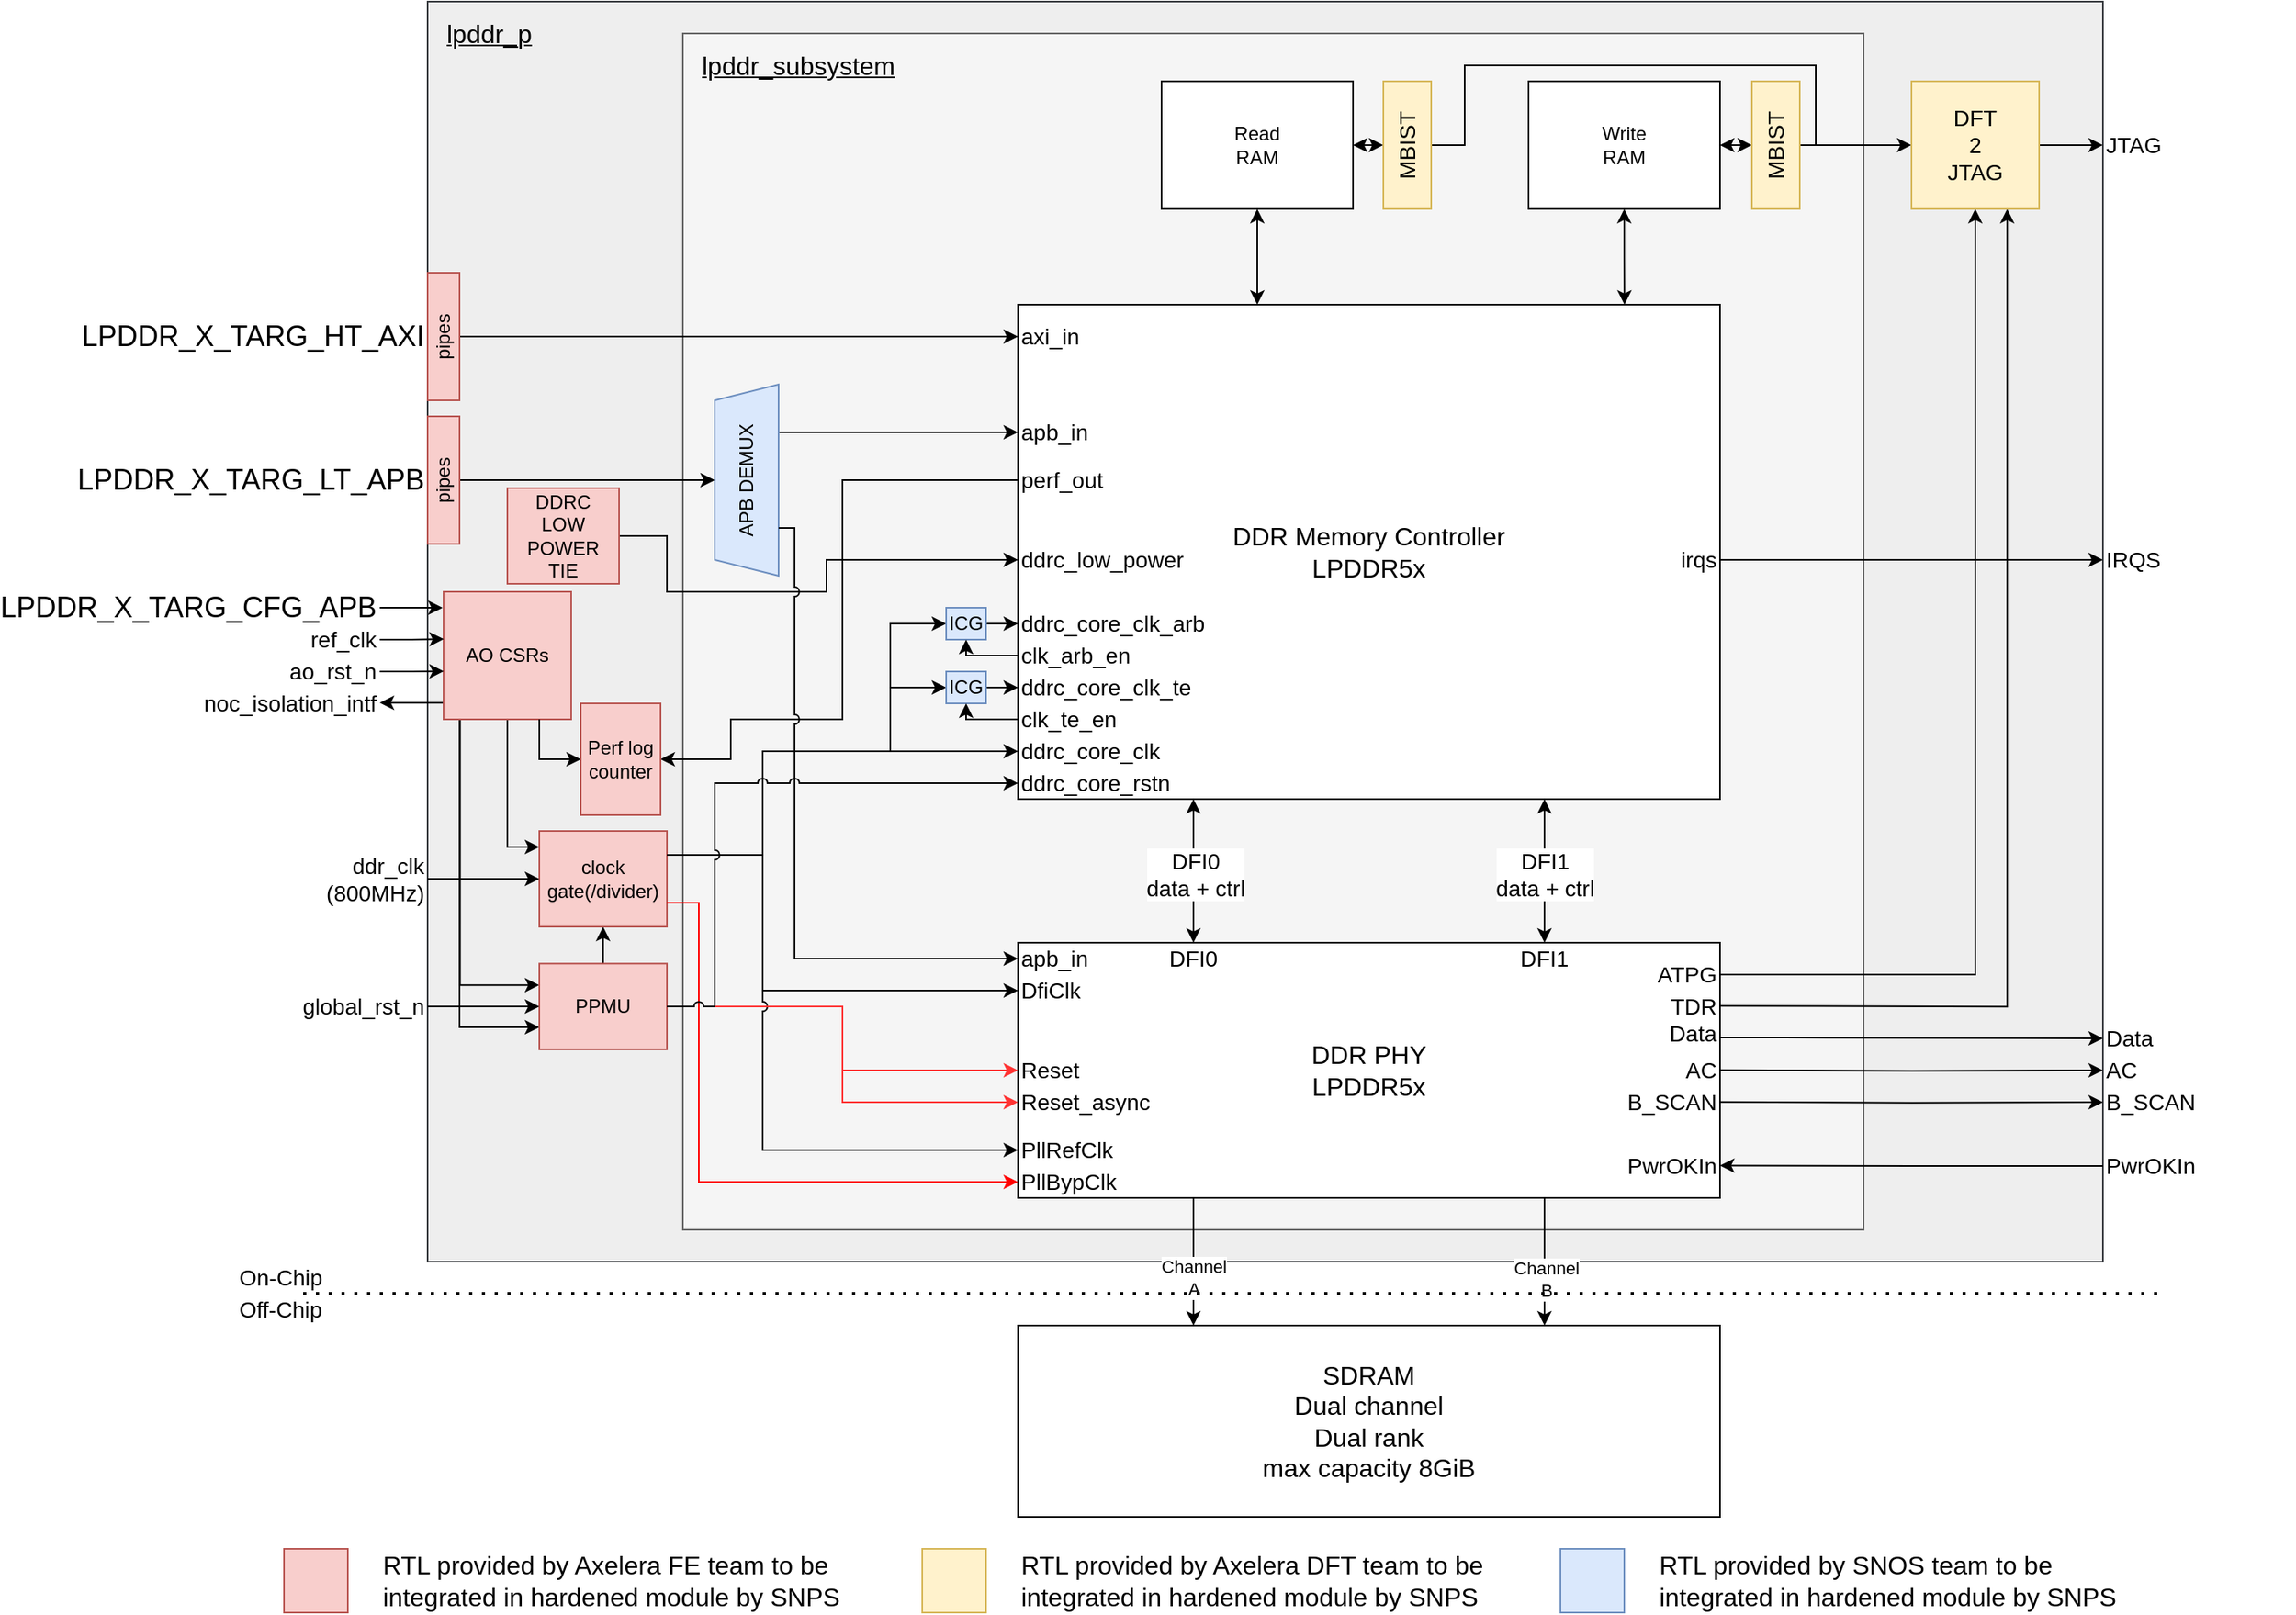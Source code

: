 <mxfile pages="2">
    <diagram id="ynnFePU5UIPZaXEq-HWw" name="Logic Diagram">
        <mxGraphModel dx="1522" dy="1966" grid="1" gridSize="10" guides="1" tooltips="1" connect="1" arrows="1" fold="1" page="1" pageScale="1" pageWidth="827" pageHeight="1169" math="0" shadow="0">
            <root>
                <mxCell id="0"/>
                <mxCell id="1" parent="0"/>
                <mxCell id="NUPT1RdK0m6QXjTOPdF--96" value="" style="rounded=0;whiteSpace=wrap;html=1;fontSize=16;fillColor=#EEEEEE;strokeColor=#36393d;" parent="1" vertex="1">
                    <mxGeometry x="-130" y="-190" width="1050" height="790" as="geometry"/>
                </mxCell>
                <mxCell id="NUPT1RdK0m6QXjTOPdF--89" value="" style="rounded=0;whiteSpace=wrap;html=1;fontSize=16;fillColor=#f5f5f5;fontColor=#333333;strokeColor=#666666;" parent="1" vertex="1">
                    <mxGeometry x="30" y="-170" width="740" height="750" as="geometry"/>
                </mxCell>
                <mxCell id="NUPT1RdK0m6QXjTOPdF--11" style="edgeStyle=orthogonalEdgeStyle;rounded=0;orthogonalLoop=1;jettySize=auto;html=1;exitX=0.25;exitY=1;exitDx=0;exitDy=0;entryX=0.25;entryY=0;entryDx=0;entryDy=0;" parent="1" source="NUPT1RdK0m6QXjTOPdF--1" target="NUPT1RdK0m6QXjTOPdF--6" edge="1">
                    <mxGeometry relative="1" as="geometry"/>
                </mxCell>
                <mxCell id="NUPT1RdK0m6QXjTOPdF--13" value="Channel&lt;br&gt;A" style="edgeLabel;html=1;align=center;verticalAlign=middle;resizable=0;points=[];" parent="NUPT1RdK0m6QXjTOPdF--11" vertex="1" connectable="0">
                    <mxGeometry x="-0.271" relative="1" as="geometry">
                        <mxPoint y="21" as="offset"/>
                    </mxGeometry>
                </mxCell>
                <mxCell id="NUPT1RdK0m6QXjTOPdF--12" style="edgeStyle=orthogonalEdgeStyle;rounded=0;orthogonalLoop=1;jettySize=auto;html=1;exitX=0.75;exitY=1;exitDx=0;exitDy=0;entryX=0.75;entryY=0;entryDx=0;entryDy=0;" parent="1" source="NUPT1RdK0m6QXjTOPdF--1" target="NUPT1RdK0m6QXjTOPdF--6" edge="1">
                    <mxGeometry relative="1" as="geometry"/>
                </mxCell>
                <mxCell id="NUPT1RdK0m6QXjTOPdF--14" value="Channel&lt;br&gt;B" style="edgeLabel;html=1;align=center;verticalAlign=middle;resizable=0;points=[];" parent="NUPT1RdK0m6QXjTOPdF--12" vertex="1" connectable="0">
                    <mxGeometry x="0.062" y="1" relative="1" as="geometry">
                        <mxPoint y="8" as="offset"/>
                    </mxGeometry>
                </mxCell>
                <mxCell id="NUPT1RdK0m6QXjTOPdF--19" style="edgeStyle=orthogonalEdgeStyle;rounded=0;orthogonalLoop=1;jettySize=auto;html=1;exitX=1;exitY=0.5;exitDx=0;exitDy=0;fontSize=18;entryX=-0.007;entryY=0.117;entryDx=0;entryDy=0;entryPerimeter=0;" parent="1" source="NUPT1RdK0m6QXjTOPdF--23" target="NUPT1RdK0m6QXjTOPdF--10" edge="1">
                    <mxGeometry relative="1" as="geometry">
                        <mxPoint x="-130" y="200" as="targetPoint"/>
                        <mxPoint x="-200" y="220.0" as="sourcePoint"/>
                        <Array as="points"/>
                    </mxGeometry>
                </mxCell>
                <mxCell id="NUPT1RdK0m6QXjTOPdF--41" style="edgeStyle=orthogonalEdgeStyle;rounded=0;orthogonalLoop=1;jettySize=auto;html=1;exitX=1;exitY=0.5;exitDx=0;exitDy=0;fontSize=12;startArrow=none;startFill=0;entryX=0.75;entryY=1;entryDx=0;entryDy=0;" parent="1" target="NUPT1RdK0m6QXjTOPdF--105" edge="1">
                    <mxGeometry relative="1" as="geometry">
                        <mxPoint x="800" y="440" as="targetPoint"/>
                        <mxPoint x="680" y="439.62" as="sourcePoint"/>
                        <Array as="points"/>
                    </mxGeometry>
                </mxCell>
                <mxCell id="NUPT1RdK0m6QXjTOPdF--1" value="DDR PHY&lt;br style=&quot;font-size: 16px;&quot;&gt;LPDDR5x" style="rounded=0;whiteSpace=wrap;html=1;fontSize=16;" parent="1" vertex="1">
                    <mxGeometry x="240" y="400" width="440" height="160" as="geometry"/>
                </mxCell>
                <mxCell id="NUPT1RdK0m6QXjTOPdF--15" style="edgeStyle=orthogonalEdgeStyle;rounded=0;orthogonalLoop=1;jettySize=auto;html=1;exitX=0.25;exitY=1;exitDx=0;exitDy=0;entryX=0.25;entryY=0;entryDx=0;entryDy=0;endArrow=classic;endFill=1;startArrow=classic;startFill=1;" parent="1" source="NUPT1RdK0m6QXjTOPdF--2" target="NUPT1RdK0m6QXjTOPdF--1" edge="1">
                    <mxGeometry relative="1" as="geometry"/>
                </mxCell>
                <mxCell id="NUPT1RdK0m6QXjTOPdF--49" value="DFI0&lt;br&gt;data + ctrl" style="edgeLabel;html=1;align=center;verticalAlign=middle;resizable=0;points=[];fontSize=14;" parent="NUPT1RdK0m6QXjTOPdF--15" vertex="1" connectable="0">
                    <mxGeometry x="0.043" y="1" relative="1" as="geometry">
                        <mxPoint as="offset"/>
                    </mxGeometry>
                </mxCell>
                <mxCell id="NUPT1RdK0m6QXjTOPdF--16" style="edgeStyle=orthogonalEdgeStyle;rounded=0;orthogonalLoop=1;jettySize=auto;html=1;exitX=0.75;exitY=1;exitDx=0;exitDy=0;entryX=0.75;entryY=0;entryDx=0;entryDy=0;startArrow=classic;startFill=1;" parent="1" source="NUPT1RdK0m6QXjTOPdF--2" target="NUPT1RdK0m6QXjTOPdF--1" edge="1">
                    <mxGeometry relative="1" as="geometry"/>
                </mxCell>
                <mxCell id="NUPT1RdK0m6QXjTOPdF--50" value="DFI1&lt;br&gt;data + ctrl" style="edgeLabel;html=1;align=center;verticalAlign=middle;resizable=0;points=[];fontSize=14;" parent="NUPT1RdK0m6QXjTOPdF--16" vertex="1" connectable="0">
                    <mxGeometry x="0.043" relative="1" as="geometry">
                        <mxPoint as="offset"/>
                    </mxGeometry>
                </mxCell>
                <mxCell id="NUPT1RdK0m6QXjTOPdF--39" style="edgeStyle=orthogonalEdgeStyle;rounded=0;orthogonalLoop=1;jettySize=auto;html=1;exitX=1;exitY=0.25;exitDx=0;exitDy=0;fontSize=12;startArrow=none;startFill=0;entryX=0;entryY=0.5;entryDx=0;entryDy=0;" parent="1" source="NUPT1RdK0m6QXjTOPdF--2" target="NUPT1RdK0m6QXjTOPdF--40" edge="1">
                    <mxGeometry relative="1" as="geometry">
                        <mxPoint x="840" y="160.167" as="targetPoint"/>
                        <Array as="points">
                            <mxPoint x="680" y="160"/>
                        </Array>
                    </mxGeometry>
                </mxCell>
                <mxCell id="NUPT1RdK0m6QXjTOPdF--2" value="DDR Memory Controller&lt;br style=&quot;font-size: 16px;&quot;&gt;LPDDR5x" style="rounded=0;whiteSpace=wrap;html=1;fontSize=16;" parent="1" vertex="1">
                    <mxGeometry x="240" width="440" height="310" as="geometry"/>
                </mxCell>
                <mxCell id="NUPT1RdK0m6QXjTOPdF--38" style="edgeStyle=orthogonalEdgeStyle;rounded=0;orthogonalLoop=1;jettySize=auto;html=1;exitX=0.5;exitY=1;exitDx=0;exitDy=0;entryX=0.864;entryY=0;entryDx=0;entryDy=0;entryPerimeter=0;fontSize=12;startArrow=classic;startFill=1;" parent="1" source="NUPT1RdK0m6QXjTOPdF--3" target="NUPT1RdK0m6QXjTOPdF--2" edge="1">
                    <mxGeometry relative="1" as="geometry"/>
                </mxCell>
                <mxCell id="NUPT1RdK0m6QXjTOPdF--84" style="edgeStyle=orthogonalEdgeStyle;rounded=0;orthogonalLoop=1;jettySize=auto;html=1;exitX=1;exitY=0.5;exitDx=0;exitDy=0;entryX=0;entryY=0.5;entryDx=0;entryDy=0;fontSize=14;startArrow=classic;startFill=1;endArrow=classic;endFill=1;" parent="1" source="NUPT1RdK0m6QXjTOPdF--3" target="NUPT1RdK0m6QXjTOPdF--81" edge="1">
                    <mxGeometry relative="1" as="geometry"/>
                </mxCell>
                <mxCell id="NUPT1RdK0m6QXjTOPdF--3" value="Write&lt;br&gt;RAM" style="rounded=0;whiteSpace=wrap;html=1;" parent="1" vertex="1">
                    <mxGeometry x="560" y="-140.03" width="120" height="80" as="geometry"/>
                </mxCell>
                <mxCell id="NUPT1RdK0m6QXjTOPdF--37" style="edgeStyle=orthogonalEdgeStyle;rounded=0;orthogonalLoop=1;jettySize=auto;html=1;exitX=0.5;exitY=1;exitDx=0;exitDy=0;fontSize=12;startArrow=classic;startFill=1;" parent="1" source="NUPT1RdK0m6QXjTOPdF--4" target="NUPT1RdK0m6QXjTOPdF--2" edge="1">
                    <mxGeometry relative="1" as="geometry">
                        <mxPoint x="390" y="110" as="targetPoint"/>
                        <Array as="points">
                            <mxPoint x="389" y="100"/>
                            <mxPoint x="390" y="100"/>
                        </Array>
                    </mxGeometry>
                </mxCell>
                <mxCell id="NUPT1RdK0m6QXjTOPdF--83" style="edgeStyle=orthogonalEdgeStyle;rounded=0;orthogonalLoop=1;jettySize=auto;html=1;exitX=1;exitY=0.5;exitDx=0;exitDy=0;entryX=0;entryY=0.5;entryDx=0;entryDy=0;fontSize=14;startArrow=classic;startFill=1;endArrow=classic;endFill=1;" parent="1" source="NUPT1RdK0m6QXjTOPdF--4" target="NUPT1RdK0m6QXjTOPdF--82" edge="1">
                    <mxGeometry relative="1" as="geometry"/>
                </mxCell>
                <mxCell id="NUPT1RdK0m6QXjTOPdF--4" value="Read&lt;br&gt;RAM" style="rounded=0;whiteSpace=wrap;html=1;" parent="1" vertex="1">
                    <mxGeometry x="330" y="-140.03" width="120" height="80" as="geometry"/>
                </mxCell>
                <mxCell id="NUPT1RdK0m6QXjTOPdF--6" value="SDRAM&lt;br style=&quot;font-size: 16px;&quot;&gt;Dual channel&lt;br style=&quot;font-size: 16px;&quot;&gt;Dual rank&lt;br style=&quot;font-size: 16px;&quot;&gt;max capacity 8GiB" style="rounded=0;whiteSpace=wrap;html=1;fontSize=16;" parent="1" vertex="1">
                    <mxGeometry x="240" y="640" width="440" height="120" as="geometry"/>
                </mxCell>
                <mxCell id="NUPT1RdK0m6QXjTOPdF--118" style="edgeStyle=orthogonalEdgeStyle;rounded=0;orthogonalLoop=1;jettySize=auto;html=1;exitX=0.129;exitY=0.99;exitDx=0;exitDy=0;entryX=0;entryY=0.25;entryDx=0;entryDy=0;fontSize=16;startArrow=none;startFill=0;endArrow=classic;endFill=1;exitPerimeter=0;" parent="1" source="NUPT1RdK0m6QXjTOPdF--10" target="NUPT1RdK0m6QXjTOPdF--8" edge="1">
                    <mxGeometry relative="1" as="geometry"/>
                </mxCell>
                <mxCell id="NUPT1RdK0m6QXjTOPdF--129" style="edgeStyle=orthogonalEdgeStyle;rounded=0;orthogonalLoop=1;jettySize=auto;html=1;exitX=0;exitY=0.75;exitDx=0;exitDy=0;fontSize=16;startArrow=none;startFill=0;endArrow=classic;endFill=1;entryX=0;entryY=0.75;entryDx=0;entryDy=0;" parent="1" target="NUPT1RdK0m6QXjTOPdF--8" edge="1">
                    <mxGeometry relative="1" as="geometry">
                        <mxPoint x="-110" y="260" as="sourcePoint"/>
                        <Array as="points">
                            <mxPoint x="-110" y="453"/>
                            <mxPoint x="-60" y="453"/>
                        </Array>
                    </mxGeometry>
                </mxCell>
                <mxCell id="NUPT1RdK0m6QXjTOPdF--130" style="edgeStyle=orthogonalEdgeStyle;rounded=0;orthogonalLoop=1;jettySize=auto;html=1;exitX=0.5;exitY=0;exitDx=0;exitDy=0;entryX=0.5;entryY=1;entryDx=0;entryDy=0;fontSize=16;startArrow=none;startFill=0;endArrow=classic;endFill=1;" parent="1" source="NUPT1RdK0m6QXjTOPdF--8" target="NUPT1RdK0m6QXjTOPdF--20" edge="1">
                    <mxGeometry relative="1" as="geometry"/>
                </mxCell>
                <mxCell id="NUPT1RdK0m6QXjTOPdF--8" value="PPMU" style="rounded=0;whiteSpace=wrap;html=1;fillColor=#f8cecc;strokeColor=#b85450;" parent="1" vertex="1">
                    <mxGeometry x="-60" y="413.13" width="80" height="53.75" as="geometry"/>
                </mxCell>
                <mxCell id="NUPT1RdK0m6QXjTOPdF--109" style="edgeStyle=orthogonalEdgeStyle;rounded=0;orthogonalLoop=1;jettySize=auto;html=1;exitX=1;exitY=0.5;exitDx=0;exitDy=0;entryX=0;entryY=0.5;entryDx=0;entryDy=0;fontSize=16;startArrow=none;startFill=0;endArrow=classic;endFill=1;" parent="1" source="NUPT1RdK0m6QXjTOPdF--9" target="NUPT1RdK0m6QXjTOPdF--114" edge="1">
                    <mxGeometry relative="1" as="geometry">
                        <Array as="points">
                            <mxPoint x="20" y="145"/>
                            <mxPoint x="20" y="180"/>
                            <mxPoint x="120" y="180"/>
                            <mxPoint x="120" y="160"/>
                        </Array>
                    </mxGeometry>
                </mxCell>
                <mxCell id="NUPT1RdK0m6QXjTOPdF--9" value="DDRC&lt;br&gt;LOW&lt;br&gt;POWER&lt;br&gt;TIE" style="rounded=0;whiteSpace=wrap;html=1;fillColor=#f8cecc;strokeColor=#b85450;" parent="1" vertex="1">
                    <mxGeometry x="-80" y="115" width="70" height="60" as="geometry"/>
                </mxCell>
                <mxCell id="NUPT1RdK0m6QXjTOPdF--30" style="edgeStyle=orthogonalEdgeStyle;rounded=0;orthogonalLoop=1;jettySize=auto;html=1;exitX=0.124;exitY=0.999;exitDx=0;exitDy=0;entryX=0;entryY=0.167;entryDx=0;entryDy=0;fontSize=12;entryPerimeter=0;exitPerimeter=0;" parent="1" source="NUPT1RdK0m6QXjTOPdF--10" target="NUPT1RdK0m6QXjTOPdF--20" edge="1">
                    <mxGeometry relative="1" as="geometry">
                        <Array as="points">
                            <mxPoint x="-80" y="340"/>
                        </Array>
                    </mxGeometry>
                </mxCell>
                <mxCell id="NUPT1RdK0m6QXjTOPdF--126" style="edgeStyle=orthogonalEdgeStyle;rounded=0;orthogonalLoop=1;jettySize=auto;html=1;exitX=-0.004;exitY=0.87;exitDx=0;exitDy=0;entryX=1;entryY=0.5;entryDx=0;entryDy=0;fontSize=16;startArrow=none;startFill=0;endArrow=classic;endFill=1;exitPerimeter=0;" parent="1" source="NUPT1RdK0m6QXjTOPdF--10" target="NUPT1RdK0m6QXjTOPdF--124" edge="1">
                    <mxGeometry relative="1" as="geometry">
                        <Array as="points"/>
                    </mxGeometry>
                </mxCell>
                <mxCell id="NUPT1RdK0m6QXjTOPdF--10" value="AO CSRs" style="rounded=0;whiteSpace=wrap;html=1;fillColor=#f8cecc;strokeColor=#b85450;" parent="1" vertex="1">
                    <mxGeometry x="-120" y="180" width="80" height="80" as="geometry"/>
                </mxCell>
                <mxCell id="NUPT1RdK0m6QXjTOPdF--20" value="clock gate(/divider)" style="rounded=0;whiteSpace=wrap;html=1;fillColor=#f8cecc;strokeColor=#b85450;" parent="1" vertex="1">
                    <mxGeometry x="-60" y="330" width="80" height="60" as="geometry"/>
                </mxCell>
                <mxCell id="NUPT1RdK0m6QXjTOPdF--23" value="&lt;font style=&quot;font-size: 18px;&quot;&gt;LPDDR_X_TARG_CFG_APB&lt;/font&gt;" style="text;html=1;strokeColor=none;fillColor=none;align=right;verticalAlign=middle;whiteSpace=wrap;rounded=0;" parent="1" vertex="1">
                    <mxGeometry x="-310" y="180" width="150" height="20" as="geometry"/>
                </mxCell>
                <mxCell id="NUPT1RdK0m6QXjTOPdF--24" style="edgeStyle=orthogonalEdgeStyle;rounded=0;orthogonalLoop=1;jettySize=auto;html=1;exitX=0.75;exitY=1;exitDx=0;exitDy=0;fontSize=18;entryX=0;entryY=0.5;entryDx=0;entryDy=0;" parent="1" source="NUPT1RdK0m6QXjTOPdF--28" edge="1">
                    <mxGeometry relative="1" as="geometry">
                        <mxPoint x="240" y="80" as="targetPoint"/>
                        <mxPoint y="80.167" as="sourcePoint"/>
                        <Array as="points">
                            <mxPoint x="80" y="80"/>
                        </Array>
                    </mxGeometry>
                </mxCell>
                <mxCell id="NUPT1RdK0m6QXjTOPdF--25" value="&lt;font style=&quot;font-size: 18px;&quot;&gt;LPDDR_X_TARG_LT_APB&lt;/font&gt;" style="text;html=1;strokeColor=none;fillColor=none;align=right;verticalAlign=middle;whiteSpace=wrap;rounded=0;" parent="1" vertex="1">
                    <mxGeometry x="-250" y="90" width="120" height="40" as="geometry"/>
                </mxCell>
                <mxCell id="NUPT1RdK0m6QXjTOPdF--32" style="edgeStyle=orthogonalEdgeStyle;rounded=0;orthogonalLoop=1;jettySize=auto;html=1;exitX=0.75;exitY=1;exitDx=0;exitDy=0;entryX=0;entryY=0.5;entryDx=0;entryDy=0;fontSize=12;" parent="1" source="NUPT1RdK0m6QXjTOPdF--10" target="NUPT1RdK0m6QXjTOPdF--29" edge="1">
                    <mxGeometry relative="1" as="geometry">
                        <Array as="points">
                            <mxPoint x="-60" y="285"/>
                        </Array>
                    </mxGeometry>
                </mxCell>
                <mxCell id="NUPT1RdK0m6QXjTOPdF--36" style="edgeStyle=orthogonalEdgeStyle;rounded=0;orthogonalLoop=1;jettySize=auto;html=1;exitX=0.5;exitY=0;exitDx=0;exitDy=0;entryX=0.5;entryY=0;entryDx=0;entryDy=0;fontSize=12;" parent="1" source="NUPT1RdK0m6QXjTOPdF--92" target="NUPT1RdK0m6QXjTOPdF--28" edge="1">
                    <mxGeometry relative="1" as="geometry">
                        <mxPoint x="-170" y="110.0" as="sourcePoint"/>
                        <Array as="points">
                            <mxPoint x="-30" y="110"/>
                            <mxPoint x="-30" y="110"/>
                        </Array>
                    </mxGeometry>
                </mxCell>
                <mxCell id="NUPT1RdK0m6QXjTOPdF--28" value="APB DEMUX" style="shape=trapezoid;perimeter=trapezoidPerimeter;whiteSpace=wrap;html=1;fixedSize=1;fontSize=12;size=10;rotation=-90;fillColor=#dae8fc;strokeColor=#6c8ebf;" parent="1" vertex="1">
                    <mxGeometry x="10" y="90" width="120" height="40" as="geometry"/>
                </mxCell>
                <mxCell id="NUPT1RdK0m6QXjTOPdF--34" style="edgeStyle=orthogonalEdgeStyle;rounded=0;orthogonalLoop=1;jettySize=auto;html=1;exitX=0;exitY=0.5;exitDx=0;exitDy=0;entryX=1;entryY=0.5;entryDx=0;entryDy=0;fontSize=12;" parent="1" source="NUPT1RdK0m6QXjTOPdF--113" target="NUPT1RdK0m6QXjTOPdF--29" edge="1">
                    <mxGeometry relative="1" as="geometry">
                        <Array as="points">
                            <mxPoint x="130" y="110"/>
                            <mxPoint x="130" y="260"/>
                            <mxPoint x="60" y="260"/>
                            <mxPoint x="60" y="285"/>
                        </Array>
                    </mxGeometry>
                </mxCell>
                <mxCell id="NUPT1RdK0m6QXjTOPdF--29" value="Perf log&lt;br&gt;counter" style="rounded=0;whiteSpace=wrap;html=1;fillColor=#f8cecc;strokeColor=#b85450;" parent="1" vertex="1">
                    <mxGeometry x="-34" y="250" width="50" height="70" as="geometry"/>
                </mxCell>
                <mxCell id="NUPT1RdK0m6QXjTOPdF--40" value="&lt;font style=&quot;font-size: 14px;&quot;&gt;IRQS&lt;/font&gt;" style="text;html=1;strokeColor=none;fillColor=none;align=left;verticalAlign=middle;whiteSpace=wrap;rounded=0;fontSize=14;" parent="1" vertex="1">
                    <mxGeometry x="920" y="140" width="120" height="40" as="geometry"/>
                </mxCell>
                <mxCell id="NUPT1RdK0m6QXjTOPdF--121" style="edgeStyle=orthogonalEdgeStyle;rounded=0;orthogonalLoop=1;jettySize=auto;html=1;exitX=1;exitY=0.5;exitDx=0;exitDy=0;entryX=0;entryY=0.5;entryDx=0;entryDy=0;fontSize=16;startArrow=none;startFill=0;endArrow=classic;endFill=1;" parent="1" source="NUPT1RdK0m6QXjTOPdF--44" target="NUPT1RdK0m6QXjTOPdF--20" edge="1">
                    <mxGeometry relative="1" as="geometry"/>
                </mxCell>
                <mxCell id="NUPT1RdK0m6QXjTOPdF--44" value="&lt;font style=&quot;font-size: 14px;&quot;&gt;ddr_clk&lt;br&gt;(800MHz)&lt;br&gt;&lt;/font&gt;" style="text;html=1;strokeColor=none;fillColor=none;align=right;verticalAlign=middle;whiteSpace=wrap;rounded=0;fontSize=14;" parent="1" vertex="1">
                    <mxGeometry x="-250" y="350" width="120" height="20" as="geometry"/>
                </mxCell>
                <mxCell id="NUPT1RdK0m6QXjTOPdF--59" style="edgeStyle=orthogonalEdgeStyle;rounded=0;orthogonalLoop=1;jettySize=auto;html=1;exitX=1;exitY=0.75;exitDx=0;exitDy=0;entryX=0;entryY=0.5;entryDx=0;entryDy=0;fontSize=14;startArrow=none;startFill=0;endArrow=classic;endFill=1;strokeColor=#FF0000;" parent="1" source="NUPT1RdK0m6QXjTOPdF--20" target="NUPT1RdK0m6QXjTOPdF--139" edge="1">
                    <mxGeometry relative="1" as="geometry">
                        <Array as="points">
                            <mxPoint x="40" y="375"/>
                            <mxPoint x="40" y="550"/>
                        </Array>
                    </mxGeometry>
                </mxCell>
                <mxCell id="NUPT1RdK0m6QXjTOPdF--65" style="edgeStyle=orthogonalEdgeStyle;rounded=0;orthogonalLoop=1;jettySize=auto;html=1;exitX=1;exitY=0.5;exitDx=0;exitDy=0;fontSize=12;startArrow=none;startFill=0;entryX=0;entryY=0.5;entryDx=0;entryDy=0;" parent="1" target="NUPT1RdK0m6QXjTOPdF--76" edge="1">
                    <mxGeometry relative="1" as="geometry">
                        <mxPoint x="780" y="460" as="targetPoint"/>
                        <mxPoint x="680" y="459.45" as="sourcePoint"/>
                        <Array as="points">
                            <mxPoint x="720" y="460"/>
                        </Array>
                    </mxGeometry>
                </mxCell>
                <mxCell id="NUPT1RdK0m6QXjTOPdF--76" value="&lt;font style=&quot;font-size: 14px;&quot;&gt;Data&lt;/font&gt;" style="text;html=1;strokeColor=none;fillColor=none;align=left;verticalAlign=middle;whiteSpace=wrap;rounded=0;fontSize=14;" parent="1" vertex="1">
                    <mxGeometry x="920" y="450.01" width="120" height="20" as="geometry"/>
                </mxCell>
                <mxCell id="NUPT1RdK0m6QXjTOPdF--77" value="&lt;font style=&quot;font-size: 14px;&quot;&gt;AC&lt;/font&gt;" style="text;html=1;strokeColor=none;fillColor=none;align=left;verticalAlign=middle;whiteSpace=wrap;rounded=0;fontSize=14;" parent="1" vertex="1">
                    <mxGeometry x="920" y="470" width="70" height="20" as="geometry"/>
                </mxCell>
                <mxCell id="NUPT1RdK0m6QXjTOPdF--78" value="&lt;font style=&quot;font-size: 14px;&quot;&gt;B_SCAN&lt;/font&gt;" style="text;html=1;strokeColor=none;fillColor=none;align=left;verticalAlign=middle;whiteSpace=wrap;rounded=0;fontSize=14;" parent="1" vertex="1">
                    <mxGeometry x="920" y="490" width="120" height="20" as="geometry"/>
                </mxCell>
                <mxCell id="NUPT1RdK0m6QXjTOPdF--79" value="&lt;font style=&quot;font-size: 14px;&quot;&gt;ATPG&lt;/font&gt;" style="text;html=1;strokeColor=none;fillColor=none;align=right;verticalAlign=middle;whiteSpace=wrap;rounded=0;fontSize=14;" parent="1" vertex="1">
                    <mxGeometry x="610" y="410" width="70" height="20" as="geometry"/>
                </mxCell>
                <mxCell id="NUPT1RdK0m6QXjTOPdF--80" value="&lt;font style=&quot;font-size: 14px;&quot;&gt;PwrOKIn&lt;/font&gt;" style="text;html=1;strokeColor=none;fillColor=none;align=left;verticalAlign=middle;whiteSpace=wrap;rounded=0;fontSize=14;" parent="1" vertex="1">
                    <mxGeometry x="920" y="530" width="120" height="20" as="geometry"/>
                </mxCell>
                <mxCell id="NUPT1RdK0m6QXjTOPdF--86" style="edgeStyle=orthogonalEdgeStyle;rounded=0;orthogonalLoop=1;jettySize=auto;html=1;exitX=1;exitY=0.5;exitDx=0;exitDy=0;fontSize=14;startArrow=none;startFill=0;endArrow=classic;endFill=1;" parent="1" source="NUPT1RdK0m6QXjTOPdF--81" edge="1">
                    <mxGeometry relative="1" as="geometry">
                        <mxPoint x="800" y="-100.03" as="targetPoint"/>
                        <Array as="points">
                            <mxPoint x="770" y="-100.03"/>
                        </Array>
                    </mxGeometry>
                </mxCell>
                <mxCell id="NUPT1RdK0m6QXjTOPdF--81" value="MBIST" style="rounded=0;whiteSpace=wrap;html=1;fontSize=14;verticalAlign=middle;horizontal=0;fillColor=#fff2cc;strokeColor=#d6b656;" parent="1" vertex="1">
                    <mxGeometry x="700" y="-140.03" width="30" height="80" as="geometry"/>
                </mxCell>
                <mxCell id="NUPT1RdK0m6QXjTOPdF--88" style="edgeStyle=orthogonalEdgeStyle;rounded=0;orthogonalLoop=1;jettySize=auto;html=1;exitX=1;exitY=0.5;exitDx=0;exitDy=0;fontSize=14;startArrow=none;startFill=0;endArrow=none;endFill=0;" parent="1" source="NUPT1RdK0m6QXjTOPdF--82" edge="1">
                    <mxGeometry relative="1" as="geometry">
                        <mxPoint x="740" y="-100.03" as="targetPoint"/>
                        <Array as="points">
                            <mxPoint x="520" y="-100.03"/>
                            <mxPoint x="520" y="-150.03"/>
                            <mxPoint x="740" y="-150.03"/>
                        </Array>
                    </mxGeometry>
                </mxCell>
                <mxCell id="NUPT1RdK0m6QXjTOPdF--33" style="edgeStyle=orthogonalEdgeStyle;rounded=0;orthogonalLoop=1;jettySize=auto;html=1;exitX=0.25;exitY=1;exitDx=0;exitDy=0;entryX=0;entryY=0.5;entryDx=0;entryDy=0;fontSize=12;jumpStyle=arc;" parent="1" source="NUPT1RdK0m6QXjTOPdF--28" target="NUPT1RdK0m6QXjTOPdF--115" edge="1">
                    <mxGeometry relative="1" as="geometry">
                        <Array as="points">
                            <mxPoint x="100" y="140"/>
                            <mxPoint x="100" y="410"/>
                        </Array>
                    </mxGeometry>
                </mxCell>
                <mxCell id="NUPT1RdK0m6QXjTOPdF--82" value="MBIST" style="rounded=0;whiteSpace=wrap;html=1;fontSize=14;verticalAlign=middle;horizontal=0;fillColor=#fff2cc;strokeColor=#d6b656;" parent="1" vertex="1">
                    <mxGeometry x="469" y="-140.03" width="30" height="80" as="geometry"/>
                </mxCell>
                <mxCell id="NUPT1RdK0m6QXjTOPdF--87" value="&lt;font style=&quot;font-size: 14px;&quot;&gt;JTAG&lt;/font&gt;" style="text;html=1;strokeColor=none;fillColor=none;align=left;verticalAlign=middle;whiteSpace=wrap;rounded=0;fontSize=14;" parent="1" vertex="1">
                    <mxGeometry x="920" y="-110.03" width="120" height="20" as="geometry"/>
                </mxCell>
                <mxCell id="NUPT1RdK0m6QXjTOPdF--90" value="&lt;font style=&quot;font-size: 16px;&quot;&gt;lpddr_subsystem&lt;/font&gt;" style="text;html=1;strokeColor=none;fillColor=none;align=left;verticalAlign=middle;whiteSpace=wrap;rounded=0;fontSize=16;fontStyle=4" parent="1" vertex="1">
                    <mxGeometry x="40" y="-160" width="120" height="20" as="geometry"/>
                </mxCell>
                <mxCell id="NUPT1RdK0m6QXjTOPdF--92" value="pipes" style="rounded=0;whiteSpace=wrap;html=1;rotation=-90;fillColor=#f8cecc;strokeColor=#b85450;" parent="1" vertex="1">
                    <mxGeometry x="-160" y="100" width="80" height="20" as="geometry"/>
                </mxCell>
                <mxCell id="NUPT1RdK0m6QXjTOPdF--93" value="&lt;font style=&quot;font-size: 18px;&quot;&gt;LPDDR_X_TARG_HT_AXI&lt;/font&gt;" style="text;html=1;strokeColor=none;fillColor=none;align=right;verticalAlign=middle;whiteSpace=wrap;rounded=0;" parent="1" vertex="1">
                    <mxGeometry x="-250" width="120" height="40" as="geometry"/>
                </mxCell>
                <mxCell id="NUPT1RdK0m6QXjTOPdF--94" style="edgeStyle=orthogonalEdgeStyle;rounded=0;orthogonalLoop=1;jettySize=auto;html=1;exitX=1;exitY=0.5;exitDx=0;exitDy=0;entryX=0;entryY=0.5;entryDx=0;entryDy=0;fontSize=12;" parent="1" source="NUPT1RdK0m6QXjTOPdF--93" target="NUPT1RdK0m6QXjTOPdF--110" edge="1">
                    <mxGeometry relative="1" as="geometry">
                        <mxPoint x="-60" y="20" as="targetPoint"/>
                    </mxGeometry>
                </mxCell>
                <mxCell id="NUPT1RdK0m6QXjTOPdF--95" value="pipes" style="rounded=0;whiteSpace=wrap;html=1;rotation=-90;fillColor=#f8cecc;strokeColor=#b85450;" parent="1" vertex="1">
                    <mxGeometry x="-160" y="10" width="80" height="20" as="geometry"/>
                </mxCell>
                <mxCell id="NUPT1RdK0m6QXjTOPdF--97" style="edgeStyle=orthogonalEdgeStyle;rounded=0;orthogonalLoop=1;jettySize=auto;html=1;exitX=1;exitY=0.5;exitDx=0;exitDy=0;fontSize=12;startArrow=none;startFill=0;entryX=0;entryY=0.5;entryDx=0;entryDy=0;" parent="1" target="NUPT1RdK0m6QXjTOPdF--77" edge="1">
                    <mxGeometry relative="1" as="geometry">
                        <mxPoint x="770" y="479.86" as="targetPoint"/>
                        <mxPoint x="680" y="479.89" as="sourcePoint"/>
                        <Array as="points"/>
                    </mxGeometry>
                </mxCell>
                <mxCell id="NUPT1RdK0m6QXjTOPdF--98" style="edgeStyle=orthogonalEdgeStyle;rounded=0;orthogonalLoop=1;jettySize=auto;html=1;exitX=1;exitY=0.5;exitDx=0;exitDy=0;fontSize=12;startArrow=none;startFill=0;entryX=0;entryY=0.5;entryDx=0;entryDy=0;" parent="1" target="NUPT1RdK0m6QXjTOPdF--78" edge="1">
                    <mxGeometry relative="1" as="geometry">
                        <mxPoint x="770" y="499.86" as="targetPoint"/>
                        <mxPoint x="680" y="499.89" as="sourcePoint"/>
                        <Array as="points"/>
                    </mxGeometry>
                </mxCell>
                <mxCell id="NUPT1RdK0m6QXjTOPdF--99" style="edgeStyle=orthogonalEdgeStyle;rounded=0;orthogonalLoop=1;jettySize=auto;html=1;exitX=1;exitY=0.5;exitDx=0;exitDy=0;fontSize=12;startArrow=none;startFill=0;entryX=0.5;entryY=1;entryDx=0;entryDy=0;" parent="1" target="NUPT1RdK0m6QXjTOPdF--105" edge="1">
                    <mxGeometry relative="1" as="geometry">
                        <mxPoint x="770" y="420.0" as="targetPoint"/>
                        <mxPoint x="680" y="420.03" as="sourcePoint"/>
                        <Array as="points">
                            <mxPoint x="840" y="420"/>
                        </Array>
                    </mxGeometry>
                </mxCell>
                <mxCell id="NUPT1RdK0m6QXjTOPdF--100" style="edgeStyle=orthogonalEdgeStyle;rounded=0;orthogonalLoop=1;jettySize=auto;html=1;exitX=0;exitY=0.5;exitDx=0;exitDy=0;fontSize=12;startArrow=none;startFill=0;entryX=1;entryY=0.787;entryDx=0;entryDy=0;entryPerimeter=0;" parent="1" source="NUPT1RdK0m6QXjTOPdF--80" edge="1">
                    <mxGeometry relative="1" as="geometry">
                        <mxPoint x="680" y="539.75" as="targetPoint"/>
                        <mxPoint x="770" y="539.72" as="sourcePoint"/>
                        <Array as="points"/>
                    </mxGeometry>
                </mxCell>
                <mxCell id="NUPT1RdK0m6QXjTOPdF--101" value="&lt;font style=&quot;font-size: 16px;&quot;&gt;lpddr_p&lt;/font&gt;" style="text;html=1;strokeColor=none;fillColor=none;align=left;verticalAlign=middle;whiteSpace=wrap;rounded=0;fontSize=16;fontStyle=4" parent="1" vertex="1">
                    <mxGeometry x="-120" y="-180" width="120" height="20" as="geometry"/>
                </mxCell>
                <mxCell id="NUPT1RdK0m6QXjTOPdF--102" value="" style="endArrow=none;dashed=1;html=1;dashPattern=1 3;strokeWidth=2;rounded=0;fontSize=16;" parent="1" edge="1">
                    <mxGeometry width="50" height="50" relative="1" as="geometry">
                        <mxPoint x="-208" y="620" as="sourcePoint"/>
                        <mxPoint x="960" y="620" as="targetPoint"/>
                    </mxGeometry>
                </mxCell>
                <mxCell id="NUPT1RdK0m6QXjTOPdF--103" value="&lt;font style=&quot;font-size: 14px;&quot;&gt;Off-Chip&lt;/font&gt;" style="text;html=1;strokeColor=none;fillColor=none;align=left;verticalAlign=middle;whiteSpace=wrap;rounded=0;fontSize=14;" parent="1" vertex="1">
                    <mxGeometry x="-250" y="620" width="120" height="20" as="geometry"/>
                </mxCell>
                <mxCell id="NUPT1RdK0m6QXjTOPdF--104" value="&lt;font style=&quot;font-size: 14px;&quot;&gt;On-Chip&lt;/font&gt;" style="text;html=1;strokeColor=none;fillColor=none;align=left;verticalAlign=middle;whiteSpace=wrap;rounded=0;fontSize=14;" parent="1" vertex="1">
                    <mxGeometry x="-250" y="600" width="120" height="20" as="geometry"/>
                </mxCell>
                <mxCell id="NUPT1RdK0m6QXjTOPdF--106" style="edgeStyle=orthogonalEdgeStyle;rounded=0;orthogonalLoop=1;jettySize=auto;html=1;exitX=1;exitY=0.5;exitDx=0;exitDy=0;fontSize=16;startArrow=none;startFill=0;endArrow=classic;endFill=1;entryX=0;entryY=0.5;entryDx=0;entryDy=0;" parent="1" source="NUPT1RdK0m6QXjTOPdF--105" edge="1">
                    <mxGeometry relative="1" as="geometry">
                        <mxPoint x="920" y="-100.03" as="targetPoint"/>
                    </mxGeometry>
                </mxCell>
                <mxCell id="NUPT1RdK0m6QXjTOPdF--105" value="DFT&lt;br&gt;2&lt;br&gt;JTAG" style="rounded=0;whiteSpace=wrap;html=1;fontSize=14;verticalAlign=middle;horizontal=1;fillColor=#fff2cc;strokeColor=#d6b656;" parent="1" vertex="1">
                    <mxGeometry x="800" y="-140.03" width="80" height="80" as="geometry"/>
                </mxCell>
                <mxCell id="NUPT1RdK0m6QXjTOPdF--107" value="&lt;font style=&quot;font-size: 14px;&quot;&gt;TDR&lt;/font&gt;" style="text;html=1;strokeColor=none;fillColor=none;align=right;verticalAlign=middle;whiteSpace=wrap;rounded=0;fontSize=14;" parent="1" vertex="1">
                    <mxGeometry x="610" y="430.01" width="70" height="20" as="geometry"/>
                </mxCell>
                <mxCell id="NUPT1RdK0m6QXjTOPdF--110" value="&lt;font style=&quot;font-size: 14px;&quot;&gt;axi_in&lt;/font&gt;" style="text;html=1;strokeColor=none;fillColor=none;align=left;verticalAlign=middle;whiteSpace=wrap;rounded=0;fontSize=14;" parent="1" vertex="1">
                    <mxGeometry x="240" y="10" width="90" height="20" as="geometry"/>
                </mxCell>
                <mxCell id="NUPT1RdK0m6QXjTOPdF--111" value="&lt;font style=&quot;font-size: 14px;&quot;&gt;apb_in&lt;/font&gt;" style="text;html=1;strokeColor=none;fillColor=none;align=left;verticalAlign=middle;whiteSpace=wrap;rounded=0;fontSize=14;" parent="1" vertex="1">
                    <mxGeometry x="240" y="70" width="100" height="20" as="geometry"/>
                </mxCell>
                <mxCell id="NUPT1RdK0m6QXjTOPdF--113" value="&lt;font style=&quot;font-size: 14px;&quot;&gt;perf_out&lt;/font&gt;" style="text;html=1;strokeColor=none;fillColor=none;align=left;verticalAlign=middle;whiteSpace=wrap;rounded=0;fontSize=14;" parent="1" vertex="1">
                    <mxGeometry x="240" y="100" width="100" height="20" as="geometry"/>
                </mxCell>
                <mxCell id="NUPT1RdK0m6QXjTOPdF--114" value="&lt;font style=&quot;font-size: 14px;&quot;&gt;ddrc_low_power&lt;/font&gt;" style="text;html=1;strokeColor=none;fillColor=none;align=left;verticalAlign=middle;whiteSpace=wrap;rounded=0;fontSize=14;" parent="1" vertex="1">
                    <mxGeometry x="240" y="150" width="100" height="20" as="geometry"/>
                </mxCell>
                <mxCell id="NUPT1RdK0m6QXjTOPdF--115" value="&lt;font style=&quot;font-size: 14px;&quot;&gt;apb_in&lt;/font&gt;" style="text;html=1;strokeColor=none;fillColor=none;align=left;verticalAlign=middle;whiteSpace=wrap;rounded=0;fontSize=14;" parent="1" vertex="1">
                    <mxGeometry x="240" y="400" width="100" height="20" as="geometry"/>
                </mxCell>
                <mxCell id="NUPT1RdK0m6QXjTOPdF--117" style="edgeStyle=orthogonalEdgeStyle;rounded=0;orthogonalLoop=1;jettySize=auto;html=1;exitX=1;exitY=0.5;exitDx=0;exitDy=0;entryX=0;entryY=0.5;entryDx=0;entryDy=0;fontSize=16;startArrow=none;startFill=0;endArrow=classic;endFill=1;" parent="1" source="NUPT1RdK0m6QXjTOPdF--116" target="NUPT1RdK0m6QXjTOPdF--8" edge="1">
                    <mxGeometry relative="1" as="geometry"/>
                </mxCell>
                <mxCell id="NUPT1RdK0m6QXjTOPdF--116" value="global_rst_n" style="text;html=1;strokeColor=none;fillColor=none;align=right;verticalAlign=middle;whiteSpace=wrap;rounded=0;fontSize=14;" parent="1" vertex="1">
                    <mxGeometry x="-250" y="430" width="120" height="20" as="geometry"/>
                </mxCell>
                <mxCell id="NUPT1RdK0m6QXjTOPdF--120" style="edgeStyle=orthogonalEdgeStyle;rounded=0;orthogonalLoop=1;jettySize=auto;html=1;exitX=1;exitY=0.5;exitDx=0;exitDy=0;entryX=0.002;entryY=0.37;entryDx=0;entryDy=0;fontSize=16;startArrow=none;startFill=0;endArrow=classic;endFill=1;entryPerimeter=0;" parent="1" source="NUPT1RdK0m6QXjTOPdF--119" target="NUPT1RdK0m6QXjTOPdF--10" edge="1">
                    <mxGeometry relative="1" as="geometry">
                        <Array as="points"/>
                    </mxGeometry>
                </mxCell>
                <mxCell id="NUPT1RdK0m6QXjTOPdF--119" value="ref_clk" style="text;html=1;strokeColor=none;fillColor=none;align=right;verticalAlign=middle;whiteSpace=wrap;rounded=0;fontSize=14;" parent="1" vertex="1">
                    <mxGeometry x="-280" y="200" width="120" height="20" as="geometry"/>
                </mxCell>
                <mxCell id="NUPT1RdK0m6QXjTOPdF--122" value="&lt;font style=&quot;font-size: 14px;&quot;&gt;ddrc_core_clk&lt;/font&gt;" style="text;html=1;strokeColor=none;fillColor=none;align=left;verticalAlign=middle;whiteSpace=wrap;rounded=0;fontSize=14;" parent="1" vertex="1">
                    <mxGeometry x="240" y="270" width="100" height="20" as="geometry"/>
                </mxCell>
                <mxCell id="NUPT1RdK0m6QXjTOPdF--124" value="noc_isolation_intf" style="text;html=1;strokeColor=none;fillColor=none;align=right;verticalAlign=middle;whiteSpace=wrap;rounded=0;fontSize=14;" parent="1" vertex="1">
                    <mxGeometry x="-280" y="240" width="120" height="20" as="geometry"/>
                </mxCell>
                <mxCell id="NUPT1RdK0m6QXjTOPdF--128" style="edgeStyle=orthogonalEdgeStyle;rounded=0;orthogonalLoop=1;jettySize=auto;html=1;exitX=1;exitY=0.5;exitDx=0;exitDy=0;entryX=0.002;entryY=0.623;entryDx=0;entryDy=0;entryPerimeter=0;fontSize=16;startArrow=none;startFill=0;endArrow=classic;endFill=1;" parent="1" source="NUPT1RdK0m6QXjTOPdF--127" target="NUPT1RdK0m6QXjTOPdF--10" edge="1">
                    <mxGeometry relative="1" as="geometry"/>
                </mxCell>
                <mxCell id="NUPT1RdK0m6QXjTOPdF--127" value="ao_rst_n" style="text;html=1;strokeColor=none;fillColor=none;align=right;verticalAlign=middle;whiteSpace=wrap;rounded=0;fontSize=14;" parent="1" vertex="1">
                    <mxGeometry x="-280" y="220" width="120" height="20" as="geometry"/>
                </mxCell>
                <mxCell id="NUPT1RdK0m6QXjTOPdF--131" value="&lt;font style=&quot;font-size: 14px;&quot;&gt;DfiClk&lt;/font&gt;" style="text;html=1;strokeColor=none;fillColor=none;align=left;verticalAlign=middle;whiteSpace=wrap;rounded=0;fontSize=14;" parent="1" vertex="1">
                    <mxGeometry x="240" y="420" width="100" height="20" as="geometry"/>
                </mxCell>
                <mxCell id="NUPT1RdK0m6QXjTOPdF--134" value="&lt;font style=&quot;font-size: 14px;&quot;&gt;ddrc_core_rstn&lt;/font&gt;" style="text;html=1;strokeColor=none;fillColor=none;align=left;verticalAlign=middle;whiteSpace=wrap;rounded=0;fontSize=14;" parent="1" vertex="1">
                    <mxGeometry x="240" y="290" width="100" height="20" as="geometry"/>
                </mxCell>
                <mxCell id="NUPT1RdK0m6QXjTOPdF--136" value="&lt;font style=&quot;font-size: 14px;&quot;&gt;Reset&lt;/font&gt;" style="text;html=1;strokeColor=none;fillColor=none;align=left;verticalAlign=middle;whiteSpace=wrap;rounded=0;fontSize=14;" parent="1" vertex="1">
                    <mxGeometry x="240" y="470" width="100" height="20" as="geometry"/>
                </mxCell>
                <mxCell id="NUPT1RdK0m6QXjTOPdF--144" style="edgeStyle=orthogonalEdgeStyle;rounded=0;orthogonalLoop=1;jettySize=auto;html=1;fontSize=16;startArrow=none;startFill=0;endArrow=classic;endFill=1;entryX=0;entryY=0.5;entryDx=0;entryDy=0;strokeColor=#FF3333;" parent="1" target="NUPT1RdK0m6QXjTOPdF--137" edge="1">
                    <mxGeometry relative="1" as="geometry">
                        <mxPoint x="50" y="440" as="sourcePoint"/>
                        <Array as="points">
                            <mxPoint x="130" y="440"/>
                            <mxPoint x="130" y="500"/>
                        </Array>
                    </mxGeometry>
                </mxCell>
                <mxCell id="NUPT1RdK0m6QXjTOPdF--137" value="&lt;font style=&quot;font-size: 14px;&quot;&gt;Reset_async&lt;/font&gt;" style="text;html=1;strokeColor=none;fillColor=none;align=left;verticalAlign=middle;whiteSpace=wrap;rounded=0;fontSize=14;" parent="1" vertex="1">
                    <mxGeometry x="240" y="490" width="100" height="20" as="geometry"/>
                </mxCell>
                <mxCell id="NUPT1RdK0m6QXjTOPdF--138" value="&lt;font style=&quot;font-size: 14px;&quot;&gt;PllRefClk&lt;/font&gt;" style="text;html=1;strokeColor=none;fillColor=none;align=left;verticalAlign=middle;whiteSpace=wrap;rounded=0;fontSize=14;" parent="1" vertex="1">
                    <mxGeometry x="240" y="520" width="120" height="20" as="geometry"/>
                </mxCell>
                <mxCell id="NUPT1RdK0m6QXjTOPdF--139" value="&lt;font style=&quot;font-size: 14px;&quot;&gt;PllBypClk&lt;/font&gt;" style="text;html=1;strokeColor=none;fillColor=none;align=left;verticalAlign=middle;whiteSpace=wrap;rounded=0;fontSize=14;" parent="1" vertex="1">
                    <mxGeometry x="240" y="540" width="120" height="20" as="geometry"/>
                </mxCell>
                <mxCell id="NUPT1RdK0m6QXjTOPdF--140" value="&lt;font style=&quot;font-size: 14px;&quot;&gt;DFI0&lt;/font&gt;" style="text;html=1;strokeColor=none;fillColor=none;align=center;verticalAlign=middle;whiteSpace=wrap;rounded=0;fontSize=14;" parent="1" vertex="1">
                    <mxGeometry x="310" y="400" width="80" height="20" as="geometry"/>
                </mxCell>
                <mxCell id="NUPT1RdK0m6QXjTOPdF--141" value="&lt;font style=&quot;font-size: 14px;&quot;&gt;DFI1&lt;/font&gt;" style="text;html=1;strokeColor=none;fillColor=none;align=center;verticalAlign=middle;whiteSpace=wrap;rounded=0;fontSize=14;" parent="1" vertex="1">
                    <mxGeometry x="530" y="400" width="80" height="20" as="geometry"/>
                </mxCell>
                <mxCell id="NUPT1RdK0m6QXjTOPdF--142" style="edgeStyle=orthogonalEdgeStyle;rounded=0;orthogonalLoop=1;jettySize=auto;html=1;exitX=1;exitY=0.25;exitDx=0;exitDy=0;entryX=0;entryY=0.5;entryDx=0;entryDy=0;fontSize=16;startArrow=none;startFill=0;endArrow=classic;endFill=1;" parent="1" source="NUPT1RdK0m6QXjTOPdF--20" target="NUPT1RdK0m6QXjTOPdF--122" edge="1">
                    <mxGeometry relative="1" as="geometry">
                        <Array as="points">
                            <mxPoint x="80" y="345"/>
                            <mxPoint x="80" y="280"/>
                        </Array>
                    </mxGeometry>
                </mxCell>
                <mxCell id="NUPT1RdK0m6QXjTOPdF--145" value="" style="rounded=0;whiteSpace=wrap;html=1;fontSize=16;fillColor=#f8cecc;strokeColor=#b85450;" parent="1" vertex="1">
                    <mxGeometry x="-220" y="780" width="40" height="40" as="geometry"/>
                </mxCell>
                <mxCell id="NUPT1RdK0m6QXjTOPdF--146" value="RTL provided by Axelera FE team to be integrated in hardened module by SNPS" style="text;html=1;strokeColor=none;fillColor=none;align=left;verticalAlign=middle;whiteSpace=wrap;rounded=0;fontSize=16;" parent="1" vertex="1">
                    <mxGeometry x="-160" y="780" width="320" height="40" as="geometry"/>
                </mxCell>
                <mxCell id="NUPT1RdK0m6QXjTOPdF--147" value="" style="rounded=0;whiteSpace=wrap;html=1;fontSize=16;fillColor=#fff2cc;strokeColor=#d6b656;" parent="1" vertex="1">
                    <mxGeometry x="180" y="780" width="40" height="40" as="geometry"/>
                </mxCell>
                <mxCell id="NUPT1RdK0m6QXjTOPdF--148" value="RTL provided by Axelera DFT team to be integrated in hardened module by SNPS" style="text;html=1;strokeColor=none;fillColor=none;align=left;verticalAlign=middle;whiteSpace=wrap;rounded=0;fontSize=16;" parent="1" vertex="1">
                    <mxGeometry x="240" y="780" width="320" height="40" as="geometry"/>
                </mxCell>
                <mxCell id="NUPT1RdK0m6QXjTOPdF--149" value="RTL provided by SNOS team to be integrated in hardened module by SNPS" style="text;html=1;strokeColor=none;fillColor=none;align=left;verticalAlign=middle;whiteSpace=wrap;rounded=0;fontSize=16;" parent="1" vertex="1">
                    <mxGeometry x="640" y="780" width="320" height="40" as="geometry"/>
                </mxCell>
                <mxCell id="NUPT1RdK0m6QXjTOPdF--150" value="" style="rounded=0;whiteSpace=wrap;html=1;fontSize=16;fillColor=#dae8fc;strokeColor=#6c8ebf;" parent="1" vertex="1">
                    <mxGeometry x="580" y="780" width="40" height="40" as="geometry"/>
                </mxCell>
                <mxCell id="NUPT1RdK0m6QXjTOPdF--152" value="&lt;font style=&quot;font-size: 14px;&quot;&gt;irqs&lt;/font&gt;" style="text;html=1;strokeColor=none;fillColor=none;align=right;verticalAlign=middle;whiteSpace=wrap;rounded=0;fontSize=14;" parent="1" vertex="1">
                    <mxGeometry x="580" y="150" width="100" height="20" as="geometry"/>
                </mxCell>
                <mxCell id="NUPT1RdK0m6QXjTOPdF--153" value="&lt;font style=&quot;font-size: 14px;&quot;&gt;Data&lt;/font&gt;" style="text;html=1;strokeColor=none;fillColor=none;align=right;verticalAlign=middle;whiteSpace=wrap;rounded=0;fontSize=14;" parent="1" vertex="1">
                    <mxGeometry x="560" y="446.88" width="120" height="20" as="geometry"/>
                </mxCell>
                <mxCell id="NUPT1RdK0m6QXjTOPdF--154" value="&lt;font style=&quot;font-size: 14px;&quot;&gt;AC&lt;/font&gt;" style="text;html=1;strokeColor=none;fillColor=none;align=right;verticalAlign=middle;whiteSpace=wrap;rounded=0;fontSize=14;" parent="1" vertex="1">
                    <mxGeometry x="610" y="470" width="70" height="20" as="geometry"/>
                </mxCell>
                <mxCell id="NUPT1RdK0m6QXjTOPdF--155" value="&lt;font style=&quot;font-size: 14px;&quot;&gt;B_SCAN&lt;/font&gt;" style="text;html=1;strokeColor=none;fillColor=none;align=right;verticalAlign=middle;whiteSpace=wrap;rounded=0;fontSize=14;" parent="1" vertex="1">
                    <mxGeometry x="560" y="490" width="120" height="20" as="geometry"/>
                </mxCell>
                <mxCell id="NUPT1RdK0m6QXjTOPdF--156" value="&lt;font style=&quot;font-size: 14px;&quot;&gt;PwrOKIn&lt;/font&gt;" style="text;html=1;strokeColor=none;fillColor=none;align=right;verticalAlign=middle;whiteSpace=wrap;rounded=0;fontSize=14;" parent="1" vertex="1">
                    <mxGeometry x="560" y="530" width="120" height="20" as="geometry"/>
                </mxCell>
                <mxCell id="NUPT1RdK0m6QXjTOPdF--132" style="edgeStyle=orthogonalEdgeStyle;rounded=0;orthogonalLoop=1;jettySize=auto;html=1;fontSize=16;startArrow=none;startFill=0;endArrow=classic;endFill=1;exitX=1;exitY=0.25;exitDx=0;exitDy=0;" parent="1" source="NUPT1RdK0m6QXjTOPdF--20" target="NUPT1RdK0m6QXjTOPdF--131" edge="1">
                    <mxGeometry relative="1" as="geometry">
                        <mxPoint x="80" y="350" as="sourcePoint"/>
                        <Array as="points">
                            <mxPoint x="80" y="345"/>
                            <mxPoint x="80" y="430"/>
                        </Array>
                    </mxGeometry>
                </mxCell>
                <mxCell id="NUPT1RdK0m6QXjTOPdF--135" style="edgeStyle=orthogonalEdgeStyle;rounded=0;orthogonalLoop=1;jettySize=auto;html=1;exitX=1;exitY=0.5;exitDx=0;exitDy=0;entryX=0;entryY=0.5;entryDx=0;entryDy=0;fontSize=16;startArrow=none;startFill=0;endArrow=classic;endFill=1;jumpStyle=arc;" parent="1" source="NUPT1RdK0m6QXjTOPdF--8" target="NUPT1RdK0m6QXjTOPdF--134" edge="1">
                    <mxGeometry relative="1" as="geometry">
                        <Array as="points">
                            <mxPoint x="50" y="440"/>
                            <mxPoint x="50" y="300"/>
                        </Array>
                    </mxGeometry>
                </mxCell>
                <mxCell id="NUPT1RdK0m6QXjTOPdF--157" style="edgeStyle=orthogonalEdgeStyle;rounded=0;jumpStyle=arc;orthogonalLoop=1;jettySize=auto;html=1;exitX=0;exitY=0.5;exitDx=0;exitDy=0;strokeColor=#000000;fontSize=14;startArrow=none;startFill=0;endArrow=classic;endFill=1;entryX=0;entryY=0.5;entryDx=0;entryDy=0;" parent="1" target="NUPT1RdK0m6QXjTOPdF--138" edge="1">
                    <mxGeometry relative="1" as="geometry">
                        <mxPoint x="80" y="430" as="sourcePoint"/>
                        <Array as="points">
                            <mxPoint x="80" y="530"/>
                        </Array>
                    </mxGeometry>
                </mxCell>
                <mxCell id="NUPT1RdK0m6QXjTOPdF--143" style="edgeStyle=orthogonalEdgeStyle;rounded=0;orthogonalLoop=1;jettySize=auto;html=1;fontSize=16;startArrow=none;startFill=0;endArrow=classic;endFill=1;entryX=0;entryY=0.5;entryDx=0;entryDy=0;strokeColor=#FF3333;" parent="1" target="NUPT1RdK0m6QXjTOPdF--136" edge="1">
                    <mxGeometry relative="1" as="geometry">
                        <mxPoint x="50" y="440" as="sourcePoint"/>
                        <Array as="points">
                            <mxPoint x="130" y="440"/>
                            <mxPoint x="130" y="480"/>
                        </Array>
                    </mxGeometry>
                </mxCell>
                <mxCell id="hD_e5x3AFXprhnjt6sGS-9" style="edgeStyle=orthogonalEdgeStyle;rounded=0;orthogonalLoop=1;jettySize=auto;html=1;exitX=0;exitY=0.5;exitDx=0;exitDy=0;entryX=0;entryY=0.5;entryDx=0;entryDy=0;" parent="1" target="hD_e5x3AFXprhnjt6sGS-2" edge="1">
                    <mxGeometry relative="1" as="geometry">
                        <mxPoint x="160" y="240" as="sourcePoint"/>
                        <Array as="points">
                            <mxPoint x="160" y="200"/>
                        </Array>
                    </mxGeometry>
                </mxCell>
                <mxCell id="hD_e5x3AFXprhnjt6sGS-13" style="edgeStyle=orthogonalEdgeStyle;rounded=0;orthogonalLoop=1;jettySize=auto;html=1;exitX=1;exitY=0.5;exitDx=0;exitDy=0;entryX=0;entryY=0.5;entryDx=0;entryDy=0;" parent="1" source="hD_e5x3AFXprhnjt6sGS-2" target="hD_e5x3AFXprhnjt6sGS-10" edge="1">
                    <mxGeometry relative="1" as="geometry"/>
                </mxCell>
                <mxCell id="hD_e5x3AFXprhnjt6sGS-2" value="ICG" style="rounded=0;whiteSpace=wrap;html=1;fillColor=#dae8fc;strokeColor=#6c8ebf;" parent="1" vertex="1">
                    <mxGeometry x="195" y="190" width="25" height="20" as="geometry"/>
                </mxCell>
                <mxCell id="hD_e5x3AFXprhnjt6sGS-6" style="edgeStyle=orthogonalEdgeStyle;rounded=0;orthogonalLoop=1;jettySize=auto;html=1;exitX=0;exitY=0.5;exitDx=0;exitDy=0;entryX=0;entryY=0.5;entryDx=0;entryDy=0;" parent="1" target="hD_e5x3AFXprhnjt6sGS-3" edge="1">
                    <mxGeometry relative="1" as="geometry">
                        <mxPoint x="160" y="280" as="sourcePoint"/>
                        <Array as="points">
                            <mxPoint x="160" y="240"/>
                        </Array>
                    </mxGeometry>
                </mxCell>
                <mxCell id="hD_e5x3AFXprhnjt6sGS-7" style="edgeStyle=orthogonalEdgeStyle;rounded=0;orthogonalLoop=1;jettySize=auto;html=1;exitX=1;exitY=0.5;exitDx=0;exitDy=0;entryX=0;entryY=0.5;entryDx=0;entryDy=0;" parent="1" source="hD_e5x3AFXprhnjt6sGS-3" target="hD_e5x3AFXprhnjt6sGS-4" edge="1">
                    <mxGeometry relative="1" as="geometry"/>
                </mxCell>
                <mxCell id="hD_e5x3AFXprhnjt6sGS-3" value="ICG" style="rounded=0;whiteSpace=wrap;html=1;fillColor=#dae8fc;strokeColor=#6c8ebf;" parent="1" vertex="1">
                    <mxGeometry x="195" y="230" width="25" height="20" as="geometry"/>
                </mxCell>
                <mxCell id="hD_e5x3AFXprhnjt6sGS-4" value="&lt;font style=&quot;font-size: 14px;&quot;&gt;ddrc_core_clk_te&lt;/font&gt;" style="text;html=1;strokeColor=none;fillColor=none;align=left;verticalAlign=middle;whiteSpace=wrap;rounded=0;fontSize=14;" parent="1" vertex="1">
                    <mxGeometry x="240" y="230" width="100" height="20" as="geometry"/>
                </mxCell>
                <mxCell id="hD_e5x3AFXprhnjt6sGS-8" style="edgeStyle=orthogonalEdgeStyle;rounded=0;orthogonalLoop=1;jettySize=auto;html=1;exitX=0;exitY=0.5;exitDx=0;exitDy=0;entryX=0.5;entryY=1;entryDx=0;entryDy=0;" parent="1" source="hD_e5x3AFXprhnjt6sGS-5" target="hD_e5x3AFXprhnjt6sGS-3" edge="1">
                    <mxGeometry relative="1" as="geometry"/>
                </mxCell>
                <mxCell id="hD_e5x3AFXprhnjt6sGS-5" value="&lt;font style=&quot;font-size: 14px;&quot;&gt;clk_te_en&lt;/font&gt;" style="text;html=1;strokeColor=none;fillColor=none;align=left;verticalAlign=middle;whiteSpace=wrap;rounded=0;fontSize=14;" parent="1" vertex="1">
                    <mxGeometry x="240" y="250" width="100" height="20" as="geometry"/>
                </mxCell>
                <mxCell id="hD_e5x3AFXprhnjt6sGS-10" value="&lt;font style=&quot;font-size: 14px;&quot;&gt;ddrc_core_clk_arb&lt;/font&gt;" style="text;html=1;strokeColor=none;fillColor=none;align=left;verticalAlign=middle;whiteSpace=wrap;rounded=0;fontSize=14;" parent="1" vertex="1">
                    <mxGeometry x="240" y="190" width="100" height="20" as="geometry"/>
                </mxCell>
                <mxCell id="hD_e5x3AFXprhnjt6sGS-12" style="edgeStyle=orthogonalEdgeStyle;rounded=0;orthogonalLoop=1;jettySize=auto;html=1;exitX=0;exitY=0.5;exitDx=0;exitDy=0;entryX=0.5;entryY=1;entryDx=0;entryDy=0;" parent="1" source="hD_e5x3AFXprhnjt6sGS-11" target="hD_e5x3AFXprhnjt6sGS-2" edge="1">
                    <mxGeometry relative="1" as="geometry"/>
                </mxCell>
                <mxCell id="hD_e5x3AFXprhnjt6sGS-11" value="&lt;font style=&quot;font-size: 14px;&quot;&gt;clk_arb_en&lt;/font&gt;" style="text;html=1;strokeColor=none;fillColor=none;align=left;verticalAlign=middle;whiteSpace=wrap;rounded=0;fontSize=14;" parent="1" vertex="1">
                    <mxGeometry x="240" y="210" width="100" height="20" as="geometry"/>
                </mxCell>
            </root>
        </mxGraphModel>
    </diagram>
    <diagram id="vQYPqxDktAs2DEQFEVHu" name="Power Domain Diagram">
        <mxGraphModel dx="3144" dy="3826" grid="1" gridSize="10" guides="1" tooltips="1" connect="1" arrows="1" fold="1" page="1" pageScale="1" pageWidth="827" pageHeight="1169" math="0" shadow="0">
            <root>
                <mxCell id="0"/>
                <mxCell id="1" parent="0"/>
                <mxCell id="mSj-Pm-skytR3pi3QcmC-11" value="" style="rounded=0;whiteSpace=wrap;html=1;fillColor=#fad7ac;strokeColor=#b46504;" parent="1" vertex="1">
                    <mxGeometry x="-500" y="-220" width="1580" height="830" as="geometry"/>
                </mxCell>
                <mxCell id="mSj-Pm-skytR3pi3QcmC-4" value="" style="rounded=0;whiteSpace=wrap;html=1;fillColor=#e1d5e7;strokeColor=#9673a6;" parent="1" vertex="1">
                    <mxGeometry x="-190" y="-200" width="1110" height="810" as="geometry"/>
                </mxCell>
                <mxCell id="gPeStefju95lo577-X2w-1" value="" style="rounded=0;whiteSpace=wrap;html=1;fontSize=16;fillColor=#EEEEEE;strokeColor=#b85450;opacity=50;" parent="1" vertex="1">
                    <mxGeometry x="-130" y="-190" width="1020" height="790" as="geometry"/>
                </mxCell>
                <mxCell id="mSj-Pm-skytR3pi3QcmC-1" value="" style="rounded=0;whiteSpace=wrap;html=1;fillColor=#d5e8d4;strokeColor=#82b366;" parent="1" vertex="1">
                    <mxGeometry x="110" y="356.88" width="640" height="253.12" as="geometry"/>
                </mxCell>
                <mxCell id="gPeStefju95lo577-X2w-2" value="" style="rounded=0;whiteSpace=wrap;html=1;fontSize=16;fillColor=#F5F5F5;opacity=50;" parent="1" vertex="1">
                    <mxGeometry x="30" y="-170" width="740" height="750" as="geometry"/>
                </mxCell>
                <mxCell id="gPeStefju95lo577-X2w-3" style="edgeStyle=orthogonalEdgeStyle;rounded=0;orthogonalLoop=1;jettySize=auto;html=1;exitX=0.25;exitY=1;exitDx=0;exitDy=0;entryX=0.25;entryY=0;entryDx=0;entryDy=0;" parent="1" source="gPeStefju95lo577-X2w-9" target="gPeStefju95lo577-X2w-22" edge="1">
                    <mxGeometry relative="1" as="geometry"/>
                </mxCell>
                <mxCell id="gPeStefju95lo577-X2w-4" value="Channel&lt;br&gt;A" style="edgeLabel;html=1;align=center;verticalAlign=middle;resizable=0;points=[];" parent="gPeStefju95lo577-X2w-3" vertex="1" connectable="0">
                    <mxGeometry x="-0.271" relative="1" as="geometry">
                        <mxPoint y="21" as="offset"/>
                    </mxGeometry>
                </mxCell>
                <mxCell id="gPeStefju95lo577-X2w-5" style="edgeStyle=orthogonalEdgeStyle;rounded=0;orthogonalLoop=1;jettySize=auto;html=1;exitX=0.75;exitY=1;exitDx=0;exitDy=0;entryX=0.75;entryY=0;entryDx=0;entryDy=0;" parent="1" source="gPeStefju95lo577-X2w-9" target="gPeStefju95lo577-X2w-22" edge="1">
                    <mxGeometry relative="1" as="geometry"/>
                </mxCell>
                <mxCell id="gPeStefju95lo577-X2w-6" value="Channel&lt;br&gt;B" style="edgeLabel;html=1;align=center;verticalAlign=middle;resizable=0;points=[];" parent="gPeStefju95lo577-X2w-5" vertex="1" connectable="0">
                    <mxGeometry x="0.062" y="1" relative="1" as="geometry">
                        <mxPoint y="8" as="offset"/>
                    </mxGeometry>
                </mxCell>
                <mxCell id="gPeStefju95lo577-X2w-7" style="edgeStyle=orthogonalEdgeStyle;rounded=0;orthogonalLoop=1;jettySize=auto;html=1;exitX=1;exitY=0.5;exitDx=0;exitDy=0;fontSize=18;entryX=-0.007;entryY=0.117;entryDx=0;entryDy=0;entryPerimeter=0;" parent="1" source="gPeStefju95lo577-X2w-33" target="gPeStefju95lo577-X2w-31" edge="1">
                    <mxGeometry relative="1" as="geometry">
                        <mxPoint x="-130" y="200" as="targetPoint"/>
                        <mxPoint x="-200" y="220.0" as="sourcePoint"/>
                        <Array as="points"/>
                    </mxGeometry>
                </mxCell>
                <mxCell id="gPeStefju95lo577-X2w-8" style="edgeStyle=orthogonalEdgeStyle;rounded=0;orthogonalLoop=1;jettySize=auto;html=1;exitX=1;exitY=0.5;exitDx=0;exitDy=0;fontSize=12;startArrow=none;startFill=0;entryX=0.75;entryY=1;entryDx=0;entryDy=0;" parent="1" target="gPeStefju95lo577-X2w-71" edge="1">
                    <mxGeometry relative="1" as="geometry">
                        <mxPoint x="800" y="440" as="targetPoint"/>
                        <mxPoint x="680" y="439.62" as="sourcePoint"/>
                        <Array as="points"/>
                    </mxGeometry>
                </mxCell>
                <mxCell id="gPeStefju95lo577-X2w-9" value="DDR PHY&lt;br style=&quot;font-size: 16px;&quot;&gt;LPDDR5x" style="rounded=0;whiteSpace=wrap;html=1;fontSize=16;" parent="1" vertex="1">
                    <mxGeometry x="240" y="400" width="440" height="160" as="geometry"/>
                </mxCell>
                <mxCell id="gPeStefju95lo577-X2w-10" style="edgeStyle=orthogonalEdgeStyle;rounded=0;orthogonalLoop=1;jettySize=auto;html=1;exitX=0.25;exitY=1;exitDx=0;exitDy=0;entryX=0.25;entryY=0;entryDx=0;entryDy=0;endArrow=classic;endFill=1;startArrow=classic;startFill=1;" parent="1" source="gPeStefju95lo577-X2w-15" target="gPeStefju95lo577-X2w-9" edge="1">
                    <mxGeometry relative="1" as="geometry"/>
                </mxCell>
                <mxCell id="gPeStefju95lo577-X2w-11" value="DFI0&lt;br&gt;data + ctrl" style="edgeLabel;html=1;align=center;verticalAlign=middle;resizable=0;points=[];fontSize=14;" parent="gPeStefju95lo577-X2w-10" vertex="1" connectable="0">
                    <mxGeometry x="0.043" y="1" relative="1" as="geometry">
                        <mxPoint as="offset"/>
                    </mxGeometry>
                </mxCell>
                <mxCell id="gPeStefju95lo577-X2w-12" style="edgeStyle=orthogonalEdgeStyle;rounded=0;orthogonalLoop=1;jettySize=auto;html=1;exitX=0.75;exitY=1;exitDx=0;exitDy=0;entryX=0.75;entryY=0;entryDx=0;entryDy=0;startArrow=classic;startFill=1;" parent="1" source="gPeStefju95lo577-X2w-15" target="gPeStefju95lo577-X2w-9" edge="1">
                    <mxGeometry relative="1" as="geometry"/>
                </mxCell>
                <mxCell id="gPeStefju95lo577-X2w-13" value="DFI1&lt;br&gt;data + ctrl" style="edgeLabel;html=1;align=center;verticalAlign=middle;resizable=0;points=[];fontSize=14;" parent="gPeStefju95lo577-X2w-12" vertex="1" connectable="0">
                    <mxGeometry x="0.043" relative="1" as="geometry">
                        <mxPoint as="offset"/>
                    </mxGeometry>
                </mxCell>
                <mxCell id="gPeStefju95lo577-X2w-14" style="edgeStyle=orthogonalEdgeStyle;rounded=0;orthogonalLoop=1;jettySize=auto;html=1;exitX=1;exitY=0.25;exitDx=0;exitDy=0;fontSize=12;startArrow=none;startFill=0;entryX=0;entryY=0.5;entryDx=0;entryDy=0;" parent="1" source="gPeStefju95lo577-X2w-15" target="gPeStefju95lo577-X2w-41" edge="1">
                    <mxGeometry relative="1" as="geometry">
                        <mxPoint x="840" y="160.167" as="targetPoint"/>
                        <Array as="points">
                            <mxPoint x="680" y="160"/>
                        </Array>
                    </mxGeometry>
                </mxCell>
                <mxCell id="gPeStefju95lo577-X2w-15" value="DDR Memory Controller&lt;br style=&quot;font-size: 16px;&quot;&gt;LPDDR5x" style="rounded=0;whiteSpace=wrap;html=1;fontSize=16;" parent="1" vertex="1">
                    <mxGeometry x="240" width="440" height="310" as="geometry"/>
                </mxCell>
                <mxCell id="gPeStefju95lo577-X2w-16" style="edgeStyle=orthogonalEdgeStyle;rounded=0;orthogonalLoop=1;jettySize=auto;html=1;exitX=0.5;exitY=1;exitDx=0;exitDy=0;entryX=0.864;entryY=0;entryDx=0;entryDy=0;entryPerimeter=0;fontSize=12;startArrow=classic;startFill=1;" parent="1" source="gPeStefju95lo577-X2w-18" target="gPeStefju95lo577-X2w-15" edge="1">
                    <mxGeometry relative="1" as="geometry"/>
                </mxCell>
                <mxCell id="gPeStefju95lo577-X2w-17" style="edgeStyle=orthogonalEdgeStyle;rounded=0;orthogonalLoop=1;jettySize=auto;html=1;exitX=1;exitY=0.5;exitDx=0;exitDy=0;entryX=0;entryY=0.5;entryDx=0;entryDy=0;fontSize=14;startArrow=classic;startFill=1;endArrow=classic;endFill=1;" parent="1" source="gPeStefju95lo577-X2w-18" target="gPeStefju95lo577-X2w-52" edge="1">
                    <mxGeometry relative="1" as="geometry"/>
                </mxCell>
                <mxCell id="gPeStefju95lo577-X2w-18" value="Write&lt;br&gt;RAM" style="rounded=0;whiteSpace=wrap;html=1;" parent="1" vertex="1">
                    <mxGeometry x="560" y="-140.03" width="120" height="80" as="geometry"/>
                </mxCell>
                <mxCell id="gPeStefju95lo577-X2w-19" style="edgeStyle=orthogonalEdgeStyle;rounded=0;orthogonalLoop=1;jettySize=auto;html=1;exitX=0.5;exitY=1;exitDx=0;exitDy=0;fontSize=12;startArrow=classic;startFill=1;" parent="1" source="gPeStefju95lo577-X2w-21" target="gPeStefju95lo577-X2w-15" edge="1">
                    <mxGeometry relative="1" as="geometry">
                        <mxPoint x="390" y="110" as="targetPoint"/>
                        <Array as="points">
                            <mxPoint x="389" y="100"/>
                            <mxPoint x="390" y="100"/>
                        </Array>
                    </mxGeometry>
                </mxCell>
                <mxCell id="gPeStefju95lo577-X2w-20" style="edgeStyle=orthogonalEdgeStyle;rounded=0;orthogonalLoop=1;jettySize=auto;html=1;exitX=1;exitY=0.5;exitDx=0;exitDy=0;entryX=0;entryY=0.5;entryDx=0;entryDy=0;fontSize=14;startArrow=classic;startFill=1;endArrow=classic;endFill=1;" parent="1" source="gPeStefju95lo577-X2w-21" target="gPeStefju95lo577-X2w-55" edge="1">
                    <mxGeometry relative="1" as="geometry"/>
                </mxCell>
                <mxCell id="gPeStefju95lo577-X2w-21" value="Read&lt;br&gt;RAM" style="rounded=0;whiteSpace=wrap;html=1;" parent="1" vertex="1">
                    <mxGeometry x="330" y="-140.03" width="120" height="80" as="geometry"/>
                </mxCell>
                <mxCell id="gPeStefju95lo577-X2w-22" value="SDRAM&lt;br style=&quot;font-size: 16px;&quot;&gt;Dual channel&lt;br style=&quot;font-size: 16px;&quot;&gt;Dual rank&lt;br style=&quot;font-size: 16px;&quot;&gt;max capacity 8GiB" style="rounded=0;whiteSpace=wrap;html=1;fontSize=16;" parent="1" vertex="1">
                    <mxGeometry x="240" y="640" width="440" height="120" as="geometry"/>
                </mxCell>
                <mxCell id="gPeStefju95lo577-X2w-23" style="edgeStyle=orthogonalEdgeStyle;rounded=0;orthogonalLoop=1;jettySize=auto;html=1;exitX=0.129;exitY=0.99;exitDx=0;exitDy=0;entryX=0;entryY=0.25;entryDx=0;entryDy=0;fontSize=16;startArrow=none;startFill=0;endArrow=classic;endFill=1;exitPerimeter=0;" parent="1" source="gPeStefju95lo577-X2w-31" target="gPeStefju95lo577-X2w-26" edge="1">
                    <mxGeometry relative="1" as="geometry"/>
                </mxCell>
                <mxCell id="gPeStefju95lo577-X2w-24" style="edgeStyle=orthogonalEdgeStyle;rounded=0;orthogonalLoop=1;jettySize=auto;html=1;exitX=0;exitY=0.75;exitDx=0;exitDy=0;fontSize=16;startArrow=none;startFill=0;endArrow=classic;endFill=1;entryX=0;entryY=0.75;entryDx=0;entryDy=0;" parent="1" target="gPeStefju95lo577-X2w-26" edge="1">
                    <mxGeometry relative="1" as="geometry">
                        <mxPoint x="-110" y="260" as="sourcePoint"/>
                        <Array as="points">
                            <mxPoint x="-110" y="453"/>
                            <mxPoint x="-60" y="453"/>
                        </Array>
                    </mxGeometry>
                </mxCell>
                <mxCell id="gPeStefju95lo577-X2w-25" style="edgeStyle=orthogonalEdgeStyle;rounded=0;orthogonalLoop=1;jettySize=auto;html=1;exitX=0.5;exitY=0;exitDx=0;exitDy=0;entryX=0.5;entryY=1;entryDx=0;entryDy=0;fontSize=16;startArrow=none;startFill=0;endArrow=classic;endFill=1;" parent="1" source="gPeStefju95lo577-X2w-26" target="gPeStefju95lo577-X2w-32" edge="1">
                    <mxGeometry relative="1" as="geometry"/>
                </mxCell>
                <mxCell id="gPeStefju95lo577-X2w-26" value="PPMU" style="rounded=0;whiteSpace=wrap;html=1;fillColor=#f8cecc;strokeColor=#b85450;" parent="1" vertex="1">
                    <mxGeometry x="-60" y="413.13" width="80" height="53.75" as="geometry"/>
                </mxCell>
                <mxCell id="gPeStefju95lo577-X2w-27" style="edgeStyle=orthogonalEdgeStyle;rounded=0;orthogonalLoop=1;jettySize=auto;html=1;exitX=1;exitY=0.5;exitDx=0;exitDy=0;entryX=0;entryY=0.5;entryDx=0;entryDy=0;fontSize=16;startArrow=none;startFill=0;endArrow=classic;endFill=1;" parent="1" source="gPeStefju95lo577-X2w-28" target="gPeStefju95lo577-X2w-76" edge="1">
                    <mxGeometry relative="1" as="geometry">
                        <Array as="points">
                            <mxPoint x="20" y="145"/>
                            <mxPoint x="20" y="180"/>
                            <mxPoint x="120" y="180"/>
                            <mxPoint x="120" y="160"/>
                        </Array>
                    </mxGeometry>
                </mxCell>
                <mxCell id="gPeStefju95lo577-X2w-28" value="DDRC&lt;br&gt;LOW&lt;br&gt;POWER&lt;br&gt;TIE" style="rounded=0;whiteSpace=wrap;html=1;fillColor=#f8cecc;strokeColor=#b85450;" parent="1" vertex="1">
                    <mxGeometry x="-80" y="115" width="70" height="60" as="geometry"/>
                </mxCell>
                <mxCell id="gPeStefju95lo577-X2w-29" style="edgeStyle=orthogonalEdgeStyle;rounded=0;orthogonalLoop=1;jettySize=auto;html=1;exitX=0.124;exitY=0.999;exitDx=0;exitDy=0;entryX=0;entryY=0.167;entryDx=0;entryDy=0;fontSize=12;entryPerimeter=0;exitPerimeter=0;" parent="1" source="gPeStefju95lo577-X2w-31" target="gPeStefju95lo577-X2w-32" edge="1">
                    <mxGeometry relative="1" as="geometry">
                        <Array as="points">
                            <mxPoint x="-80" y="340"/>
                        </Array>
                    </mxGeometry>
                </mxCell>
                <mxCell id="gPeStefju95lo577-X2w-30" style="edgeStyle=orthogonalEdgeStyle;rounded=0;orthogonalLoop=1;jettySize=auto;html=1;exitX=-0.004;exitY=0.87;exitDx=0;exitDy=0;entryX=1;entryY=0.5;entryDx=0;entryDy=0;fontSize=16;startArrow=none;startFill=0;endArrow=classic;endFill=1;exitPerimeter=0;" parent="1" source="gPeStefju95lo577-X2w-31" target="gPeStefju95lo577-X2w-83" edge="1">
                    <mxGeometry relative="1" as="geometry">
                        <Array as="points">
                            <mxPoint x="-150" y="250"/>
                            <mxPoint x="-150" y="270"/>
                        </Array>
                    </mxGeometry>
                </mxCell>
                <mxCell id="gPeStefju95lo577-X2w-31" value="AO CSRs" style="rounded=0;whiteSpace=wrap;html=1;fillColor=#f8cecc;strokeColor=#b85450;" parent="1" vertex="1">
                    <mxGeometry x="-120" y="180" width="80" height="80" as="geometry"/>
                </mxCell>
                <mxCell id="gPeStefju95lo577-X2w-32" value="clock gate(/divider)" style="rounded=0;whiteSpace=wrap;html=1;fillColor=#f8cecc;strokeColor=#b85450;" parent="1" vertex="1">
                    <mxGeometry x="-60" y="330" width="80" height="60" as="geometry"/>
                </mxCell>
                <mxCell id="gPeStefju95lo577-X2w-33" value="&lt;font style=&quot;font-size: 18px;&quot;&gt;LPDDR_X_TARG_CFG_APB&lt;/font&gt;" style="text;html=1;strokeColor=none;fillColor=none;align=right;verticalAlign=middle;whiteSpace=wrap;rounded=0;" parent="1" vertex="1">
                    <mxGeometry x="-400" y="180.02" width="150" height="20" as="geometry"/>
                </mxCell>
                <mxCell id="gPeStefju95lo577-X2w-34" style="edgeStyle=orthogonalEdgeStyle;rounded=0;orthogonalLoop=1;jettySize=auto;html=1;exitX=0.75;exitY=1;exitDx=0;exitDy=0;fontSize=18;entryX=0;entryY=0.5;entryDx=0;entryDy=0;" parent="1" source="gPeStefju95lo577-X2w-38" edge="1">
                    <mxGeometry relative="1" as="geometry">
                        <mxPoint x="240" y="80" as="targetPoint"/>
                        <mxPoint y="80.167" as="sourcePoint"/>
                        <Array as="points">
                            <mxPoint x="80" y="80"/>
                        </Array>
                    </mxGeometry>
                </mxCell>
                <mxCell id="mSj-Pm-skytR3pi3QcmC-98" style="edgeStyle=orthogonalEdgeStyle;rounded=0;orthogonalLoop=1;jettySize=auto;html=1;entryX=0.5;entryY=0;entryDx=0;entryDy=0;fontSize=13;startArrow=none;startFill=0;endArrow=classic;endFill=1;" parent="1" source="gPeStefju95lo577-X2w-35" target="gPeStefju95lo577-X2w-58" edge="1">
                    <mxGeometry relative="1" as="geometry"/>
                </mxCell>
                <mxCell id="gPeStefju95lo577-X2w-35" value="&lt;font style=&quot;font-size: 18px;&quot;&gt;LPDDR_X_TARG_LT_APB&lt;/font&gt;" style="text;html=1;strokeColor=none;fillColor=none;align=right;verticalAlign=middle;whiteSpace=wrap;rounded=0;" parent="1" vertex="1">
                    <mxGeometry x="-370" y="90.03" width="120" height="40" as="geometry"/>
                </mxCell>
                <mxCell id="gPeStefju95lo577-X2w-36" style="edgeStyle=orthogonalEdgeStyle;rounded=0;orthogonalLoop=1;jettySize=auto;html=1;exitX=0.75;exitY=1;exitDx=0;exitDy=0;entryX=0;entryY=0.5;entryDx=0;entryDy=0;fontSize=12;" parent="1" source="gPeStefju95lo577-X2w-31" target="gPeStefju95lo577-X2w-40" edge="1">
                    <mxGeometry relative="1" as="geometry">
                        <Array as="points">
                            <mxPoint x="-60" y="285"/>
                        </Array>
                    </mxGeometry>
                </mxCell>
                <mxCell id="gPeStefju95lo577-X2w-37" style="edgeStyle=orthogonalEdgeStyle;rounded=0;orthogonalLoop=1;jettySize=auto;html=1;exitX=0.5;exitY=0;exitDx=0;exitDy=0;entryX=0.5;entryY=0;entryDx=0;entryDy=0;fontSize=12;" parent="1" source="gPeStefju95lo577-X2w-58" target="gPeStefju95lo577-X2w-38" edge="1">
                    <mxGeometry relative="1" as="geometry">
                        <mxPoint x="-170" y="110.0" as="sourcePoint"/>
                        <Array as="points">
                            <mxPoint x="-30" y="110"/>
                            <mxPoint x="-30" y="110"/>
                        </Array>
                    </mxGeometry>
                </mxCell>
                <mxCell id="gPeStefju95lo577-X2w-38" value="APB DEMUX" style="shape=trapezoid;perimeter=trapezoidPerimeter;whiteSpace=wrap;html=1;fixedSize=1;fontSize=12;size=10;rotation=-90;fillColor=#dae8fc;strokeColor=#6c8ebf;" parent="1" vertex="1">
                    <mxGeometry x="10" y="90" width="120" height="40" as="geometry"/>
                </mxCell>
                <mxCell id="gPeStefju95lo577-X2w-39" style="edgeStyle=orthogonalEdgeStyle;rounded=0;orthogonalLoop=1;jettySize=auto;html=1;exitX=0;exitY=0.5;exitDx=0;exitDy=0;entryX=1;entryY=0.5;entryDx=0;entryDy=0;fontSize=12;" parent="1" source="gPeStefju95lo577-X2w-75" target="gPeStefju95lo577-X2w-40" edge="1">
                    <mxGeometry relative="1" as="geometry">
                        <Array as="points">
                            <mxPoint x="130" y="110"/>
                            <mxPoint x="130" y="260"/>
                            <mxPoint x="60" y="260"/>
                            <mxPoint x="60" y="285"/>
                        </Array>
                    </mxGeometry>
                </mxCell>
                <mxCell id="gPeStefju95lo577-X2w-40" value="Perf log&lt;br&gt;counter" style="rounded=0;whiteSpace=wrap;html=1;fillColor=#f8cecc;strokeColor=#b85450;" parent="1" vertex="1">
                    <mxGeometry x="-34" y="250" width="50" height="70" as="geometry"/>
                </mxCell>
                <mxCell id="gPeStefju95lo577-X2w-41" value="&lt;font style=&quot;font-size: 14px;&quot;&gt;IRQS&lt;/font&gt;" style="text;html=1;strokeColor=none;fillColor=none;align=left;verticalAlign=middle;whiteSpace=wrap;rounded=0;fontSize=14;" parent="1" vertex="1">
                    <mxGeometry x="1010" y="140.02" width="120" height="40" as="geometry"/>
                </mxCell>
                <mxCell id="gPeStefju95lo577-X2w-42" style="edgeStyle=orthogonalEdgeStyle;rounded=0;orthogonalLoop=1;jettySize=auto;html=1;exitX=1;exitY=0.5;exitDx=0;exitDy=0;entryX=0;entryY=0.5;entryDx=0;entryDy=0;fontSize=16;startArrow=none;startFill=0;endArrow=classic;endFill=1;" parent="1" source="gPeStefju95lo577-X2w-43" target="gPeStefju95lo577-X2w-32" edge="1">
                    <mxGeometry relative="1" as="geometry"/>
                </mxCell>
                <mxCell id="gPeStefju95lo577-X2w-43" value="&lt;font style=&quot;font-size: 14px;&quot;&gt;ddr_clk&lt;br&gt;(800MHz)&lt;br&gt;&lt;/font&gt;" style="text;html=1;strokeColor=none;fillColor=none;align=right;verticalAlign=middle;whiteSpace=wrap;rounded=0;fontSize=14;" parent="1" vertex="1">
                    <mxGeometry x="-370" y="350.03" width="120" height="20" as="geometry"/>
                </mxCell>
                <mxCell id="gPeStefju95lo577-X2w-44" style="edgeStyle=orthogonalEdgeStyle;rounded=0;orthogonalLoop=1;jettySize=auto;html=1;exitX=1;exitY=0.75;exitDx=0;exitDy=0;entryX=0;entryY=0.5;entryDx=0;entryDy=0;fontSize=14;startArrow=none;startFill=0;endArrow=classic;endFill=1;strokeColor=#FF0000;" parent="1" source="gPeStefju95lo577-X2w-32" target="gPeStefju95lo577-X2w-92" edge="1">
                    <mxGeometry relative="1" as="geometry">
                        <Array as="points">
                            <mxPoint x="40" y="375"/>
                            <mxPoint x="40" y="550"/>
                        </Array>
                    </mxGeometry>
                </mxCell>
                <mxCell id="gPeStefju95lo577-X2w-45" style="edgeStyle=orthogonalEdgeStyle;rounded=0;orthogonalLoop=1;jettySize=auto;html=1;exitX=1;exitY=0.5;exitDx=0;exitDy=0;fontSize=12;startArrow=none;startFill=0;entryX=0;entryY=0.5;entryDx=0;entryDy=0;" parent="1" target="gPeStefju95lo577-X2w-46" edge="1">
                    <mxGeometry relative="1" as="geometry">
                        <mxPoint x="780" y="460" as="targetPoint"/>
                        <mxPoint x="680" y="459.45" as="sourcePoint"/>
                        <Array as="points">
                            <mxPoint x="720" y="460"/>
                        </Array>
                    </mxGeometry>
                </mxCell>
                <mxCell id="gPeStefju95lo577-X2w-46" value="&lt;font style=&quot;font-size: 14px;&quot;&gt;Data&lt;/font&gt;" style="text;html=1;strokeColor=none;fillColor=none;align=left;verticalAlign=middle;whiteSpace=wrap;rounded=0;fontSize=14;" parent="1" vertex="1">
                    <mxGeometry x="1010" y="450.03" width="120" height="20" as="geometry"/>
                </mxCell>
                <mxCell id="gPeStefju95lo577-X2w-47" value="&lt;font style=&quot;font-size: 14px;&quot;&gt;AC&lt;/font&gt;" style="text;html=1;strokeColor=none;fillColor=none;align=left;verticalAlign=middle;whiteSpace=wrap;rounded=0;fontSize=14;" parent="1" vertex="1">
                    <mxGeometry x="1010" y="470.02" width="70" height="20" as="geometry"/>
                </mxCell>
                <mxCell id="gPeStefju95lo577-X2w-48" value="&lt;font style=&quot;font-size: 14px;&quot;&gt;B_SCAN&lt;/font&gt;" style="text;html=1;strokeColor=none;fillColor=none;align=left;verticalAlign=middle;whiteSpace=wrap;rounded=0;fontSize=14;" parent="1" vertex="1">
                    <mxGeometry x="1010" y="490.02" width="120" height="20" as="geometry"/>
                </mxCell>
                <mxCell id="gPeStefju95lo577-X2w-49" value="&lt;font style=&quot;font-size: 14px;&quot;&gt;ATPG&lt;/font&gt;" style="text;html=1;strokeColor=none;fillColor=none;align=right;verticalAlign=middle;whiteSpace=wrap;rounded=0;fontSize=14;" parent="1" vertex="1">
                    <mxGeometry x="610" y="410" width="70" height="20" as="geometry"/>
                </mxCell>
                <mxCell id="gPeStefju95lo577-X2w-50" value="&lt;font style=&quot;font-size: 14px;&quot;&gt;PwrOKIn&lt;/font&gt;" style="text;html=1;strokeColor=none;fillColor=none;align=left;verticalAlign=middle;whiteSpace=wrap;rounded=0;fontSize=14;" parent="1" vertex="1">
                    <mxGeometry x="1010" y="530.02" width="120" height="20" as="geometry"/>
                </mxCell>
                <mxCell id="gPeStefju95lo577-X2w-51" style="edgeStyle=orthogonalEdgeStyle;rounded=0;orthogonalLoop=1;jettySize=auto;html=1;exitX=1;exitY=0.5;exitDx=0;exitDy=0;fontSize=14;startArrow=none;startFill=0;endArrow=classic;endFill=1;" parent="1" source="gPeStefju95lo577-X2w-52" edge="1">
                    <mxGeometry relative="1" as="geometry">
                        <mxPoint x="800" y="-100.03" as="targetPoint"/>
                        <Array as="points">
                            <mxPoint x="770" y="-100.03"/>
                        </Array>
                    </mxGeometry>
                </mxCell>
                <mxCell id="gPeStefju95lo577-X2w-52" value="MBIST" style="rounded=0;whiteSpace=wrap;html=1;fontSize=14;verticalAlign=middle;horizontal=0;fillColor=#fff2cc;strokeColor=#d6b656;" parent="1" vertex="1">
                    <mxGeometry x="700" y="-140.03" width="30" height="80" as="geometry"/>
                </mxCell>
                <mxCell id="gPeStefju95lo577-X2w-53" style="edgeStyle=orthogonalEdgeStyle;rounded=0;orthogonalLoop=1;jettySize=auto;html=1;exitX=1;exitY=0.5;exitDx=0;exitDy=0;fontSize=14;startArrow=none;startFill=0;endArrow=none;endFill=0;" parent="1" source="gPeStefju95lo577-X2w-55" edge="1">
                    <mxGeometry relative="1" as="geometry">
                        <mxPoint x="740" y="-100.03" as="targetPoint"/>
                        <Array as="points">
                            <mxPoint x="520" y="-100.03"/>
                            <mxPoint x="520" y="-150.03"/>
                            <mxPoint x="740" y="-150.03"/>
                        </Array>
                    </mxGeometry>
                </mxCell>
                <mxCell id="gPeStefju95lo577-X2w-54" style="edgeStyle=orthogonalEdgeStyle;rounded=0;orthogonalLoop=1;jettySize=auto;html=1;exitX=0.25;exitY=1;exitDx=0;exitDy=0;entryX=0;entryY=0.5;entryDx=0;entryDy=0;fontSize=12;jumpStyle=arc;" parent="1" source="gPeStefju95lo577-X2w-38" target="gPeStefju95lo577-X2w-77" edge="1">
                    <mxGeometry relative="1" as="geometry">
                        <Array as="points">
                            <mxPoint x="100" y="140"/>
                            <mxPoint x="100" y="410"/>
                        </Array>
                    </mxGeometry>
                </mxCell>
                <mxCell id="gPeStefju95lo577-X2w-55" value="MBIST" style="rounded=0;whiteSpace=wrap;html=1;fontSize=14;verticalAlign=middle;horizontal=0;fillColor=#fff2cc;strokeColor=#d6b656;" parent="1" vertex="1">
                    <mxGeometry x="469" y="-140.03" width="30" height="80" as="geometry"/>
                </mxCell>
                <mxCell id="gPeStefju95lo577-X2w-56" value="&lt;font style=&quot;font-size: 14px;&quot;&gt;JTAG&lt;/font&gt;" style="text;html=1;strokeColor=none;fillColor=none;align=left;verticalAlign=middle;whiteSpace=wrap;rounded=0;fontSize=14;" parent="1" vertex="1">
                    <mxGeometry x="1010" y="-110.01" width="120" height="20" as="geometry"/>
                </mxCell>
                <mxCell id="gPeStefju95lo577-X2w-57" value="&lt;font style=&quot;font-size: 16px;&quot;&gt;lpddr_subsystem&lt;/font&gt;" style="text;html=1;strokeColor=none;fillColor=none;align=left;verticalAlign=middle;whiteSpace=wrap;rounded=0;fontSize=16;fontStyle=4" parent="1" vertex="1">
                    <mxGeometry x="40" y="-160" width="120" height="20" as="geometry"/>
                </mxCell>
                <mxCell id="gPeStefju95lo577-X2w-58" value="pipes" style="rounded=0;whiteSpace=wrap;html=1;rotation=-90;fillColor=#f8cecc;strokeColor=#b85450;" parent="1" vertex="1">
                    <mxGeometry x="-160" y="100" width="80" height="20" as="geometry"/>
                </mxCell>
                <mxCell id="gPeStefju95lo577-X2w-59" value="&lt;font style=&quot;font-size: 18px;&quot;&gt;LPDDR_X_TARG_HT_AXI&lt;/font&gt;" style="text;html=1;strokeColor=none;fillColor=none;align=right;verticalAlign=middle;whiteSpace=wrap;rounded=0;" parent="1" vertex="1">
                    <mxGeometry x="-370" y="0.03" width="120" height="40" as="geometry"/>
                </mxCell>
                <mxCell id="gPeStefju95lo577-X2w-60" style="edgeStyle=orthogonalEdgeStyle;rounded=0;orthogonalLoop=1;jettySize=auto;html=1;exitX=1;exitY=0.5;exitDx=0;exitDy=0;entryX=0;entryY=0.5;entryDx=0;entryDy=0;fontSize=12;" parent="1" source="gPeStefju95lo577-X2w-59" target="gPeStefju95lo577-X2w-73" edge="1">
                    <mxGeometry relative="1" as="geometry">
                        <mxPoint x="-60" y="20" as="targetPoint"/>
                    </mxGeometry>
                </mxCell>
                <mxCell id="gPeStefju95lo577-X2w-61" value="pipes" style="rounded=0;whiteSpace=wrap;html=1;rotation=-90;fillColor=#f8cecc;strokeColor=#b85450;" parent="1" vertex="1">
                    <mxGeometry x="-160" y="10" width="80" height="20" as="geometry"/>
                </mxCell>
                <mxCell id="gPeStefju95lo577-X2w-62" style="edgeStyle=orthogonalEdgeStyle;rounded=0;orthogonalLoop=1;jettySize=auto;html=1;exitX=1;exitY=0.5;exitDx=0;exitDy=0;fontSize=12;startArrow=none;startFill=0;entryX=0;entryY=0.5;entryDx=0;entryDy=0;" parent="1" target="gPeStefju95lo577-X2w-47" edge="1">
                    <mxGeometry relative="1" as="geometry">
                        <mxPoint x="770" y="479.86" as="targetPoint"/>
                        <mxPoint x="680" y="479.89" as="sourcePoint"/>
                        <Array as="points"/>
                    </mxGeometry>
                </mxCell>
                <mxCell id="gPeStefju95lo577-X2w-63" style="edgeStyle=orthogonalEdgeStyle;rounded=0;orthogonalLoop=1;jettySize=auto;html=1;exitX=1;exitY=0.5;exitDx=0;exitDy=0;fontSize=12;startArrow=none;startFill=0;entryX=0;entryY=0.5;entryDx=0;entryDy=0;" parent="1" target="gPeStefju95lo577-X2w-48" edge="1">
                    <mxGeometry relative="1" as="geometry">
                        <mxPoint x="770" y="499.86" as="targetPoint"/>
                        <mxPoint x="680" y="499.89" as="sourcePoint"/>
                        <Array as="points"/>
                    </mxGeometry>
                </mxCell>
                <mxCell id="gPeStefju95lo577-X2w-64" style="edgeStyle=orthogonalEdgeStyle;rounded=0;orthogonalLoop=1;jettySize=auto;html=1;exitX=1;exitY=0.5;exitDx=0;exitDy=0;fontSize=12;startArrow=none;startFill=0;entryX=0.5;entryY=1;entryDx=0;entryDy=0;" parent="1" target="gPeStefju95lo577-X2w-71" edge="1">
                    <mxGeometry relative="1" as="geometry">
                        <mxPoint x="770" y="420.0" as="targetPoint"/>
                        <mxPoint x="680" y="420.03" as="sourcePoint"/>
                        <Array as="points">
                            <mxPoint x="840" y="420"/>
                        </Array>
                    </mxGeometry>
                </mxCell>
                <mxCell id="gPeStefju95lo577-X2w-65" style="edgeStyle=orthogonalEdgeStyle;rounded=0;orthogonalLoop=1;jettySize=auto;html=1;exitX=0;exitY=0.5;exitDx=0;exitDy=0;fontSize=12;startArrow=none;startFill=0;entryX=1;entryY=0.787;entryDx=0;entryDy=0;entryPerimeter=0;" parent="1" source="gPeStefju95lo577-X2w-50" edge="1">
                    <mxGeometry relative="1" as="geometry">
                        <mxPoint x="680" y="539.75" as="targetPoint"/>
                        <mxPoint x="770" y="539.72" as="sourcePoint"/>
                        <Array as="points"/>
                    </mxGeometry>
                </mxCell>
                <mxCell id="gPeStefju95lo577-X2w-66" value="&lt;font style=&quot;font-size: 16px;&quot;&gt;lpddr_p&lt;/font&gt;" style="text;html=1;strokeColor=none;fillColor=none;align=left;verticalAlign=middle;whiteSpace=wrap;rounded=0;fontSize=16;fontStyle=4" parent="1" vertex="1">
                    <mxGeometry x="-120" y="-180" width="120" height="20" as="geometry"/>
                </mxCell>
                <mxCell id="gPeStefju95lo577-X2w-67" value="" style="endArrow=none;dashed=1;html=1;dashPattern=1 3;strokeWidth=2;rounded=0;fontSize=16;" parent="1" edge="1">
                    <mxGeometry width="50" height="50" relative="1" as="geometry">
                        <mxPoint x="-208" y="620" as="sourcePoint"/>
                        <mxPoint x="960" y="620" as="targetPoint"/>
                    </mxGeometry>
                </mxCell>
                <mxCell id="gPeStefju95lo577-X2w-68" value="&lt;font style=&quot;font-size: 14px;&quot;&gt;Off-Chip&lt;/font&gt;" style="text;html=1;strokeColor=none;fillColor=none;align=left;verticalAlign=middle;whiteSpace=wrap;rounded=0;fontSize=14;" parent="1" vertex="1">
                    <mxGeometry x="-210" y="630" width="120" height="20" as="geometry"/>
                </mxCell>
                <mxCell id="gPeStefju95lo577-X2w-69" value="&lt;font style=&quot;font-size: 14px;&quot;&gt;On-Chip&lt;/font&gt;" style="text;html=1;strokeColor=none;fillColor=none;align=left;verticalAlign=middle;whiteSpace=wrap;rounded=0;fontSize=14;" parent="1" vertex="1">
                    <mxGeometry x="-210" y="585" width="120" height="20" as="geometry"/>
                </mxCell>
                <mxCell id="gPeStefju95lo577-X2w-70" style="edgeStyle=orthogonalEdgeStyle;rounded=0;orthogonalLoop=1;jettySize=auto;html=1;exitX=1;exitY=0.5;exitDx=0;exitDy=0;fontSize=16;startArrow=none;startFill=0;endArrow=classic;endFill=1;entryX=0;entryY=0.5;entryDx=0;entryDy=0;" parent="1" source="gPeStefju95lo577-X2w-71" target="gPeStefju95lo577-X2w-56" edge="1">
                    <mxGeometry relative="1" as="geometry">
                        <mxPoint x="920" y="-100.03" as="targetPoint"/>
                    </mxGeometry>
                </mxCell>
                <mxCell id="gPeStefju95lo577-X2w-71" value="DFT&lt;br&gt;2&lt;br&gt;JTAG" style="rounded=0;whiteSpace=wrap;html=1;fontSize=14;verticalAlign=middle;horizontal=1;fillColor=#fff2cc;strokeColor=#d6b656;" parent="1" vertex="1">
                    <mxGeometry x="800" y="-140.03" width="80" height="80" as="geometry"/>
                </mxCell>
                <mxCell id="gPeStefju95lo577-X2w-72" value="&lt;font style=&quot;font-size: 14px;&quot;&gt;TDR&lt;/font&gt;" style="text;html=1;strokeColor=none;fillColor=none;align=right;verticalAlign=middle;whiteSpace=wrap;rounded=0;fontSize=14;" parent="1" vertex="1">
                    <mxGeometry x="610" y="430.01" width="70" height="20" as="geometry"/>
                </mxCell>
                <mxCell id="gPeStefju95lo577-X2w-73" value="&lt;font style=&quot;font-size: 14px;&quot;&gt;axi_in&lt;/font&gt;" style="text;html=1;strokeColor=none;fillColor=none;align=left;verticalAlign=middle;whiteSpace=wrap;rounded=0;fontSize=14;" parent="1" vertex="1">
                    <mxGeometry x="240" y="10" width="90" height="20" as="geometry"/>
                </mxCell>
                <mxCell id="gPeStefju95lo577-X2w-74" value="&lt;font style=&quot;font-size: 14px;&quot;&gt;apb_in&lt;/font&gt;" style="text;html=1;strokeColor=none;fillColor=none;align=left;verticalAlign=middle;whiteSpace=wrap;rounded=0;fontSize=14;" parent="1" vertex="1">
                    <mxGeometry x="240" y="70" width="100" height="20" as="geometry"/>
                </mxCell>
                <mxCell id="gPeStefju95lo577-X2w-75" value="&lt;font style=&quot;font-size: 14px;&quot;&gt;perf_out&lt;/font&gt;" style="text;html=1;strokeColor=none;fillColor=none;align=left;verticalAlign=middle;whiteSpace=wrap;rounded=0;fontSize=14;" parent="1" vertex="1">
                    <mxGeometry x="240" y="100" width="100" height="20" as="geometry"/>
                </mxCell>
                <mxCell id="gPeStefju95lo577-X2w-76" value="&lt;font style=&quot;font-size: 14px;&quot;&gt;ddrc_low_power&lt;/font&gt;" style="text;html=1;strokeColor=none;fillColor=none;align=left;verticalAlign=middle;whiteSpace=wrap;rounded=0;fontSize=14;" parent="1" vertex="1">
                    <mxGeometry x="240" y="150" width="100" height="20" as="geometry"/>
                </mxCell>
                <mxCell id="gPeStefju95lo577-X2w-77" value="&lt;font style=&quot;font-size: 14px;&quot;&gt;apb_in&lt;/font&gt;" style="text;html=1;strokeColor=none;fillColor=none;align=left;verticalAlign=middle;whiteSpace=wrap;rounded=0;fontSize=14;" parent="1" vertex="1">
                    <mxGeometry x="240" y="400" width="100" height="20" as="geometry"/>
                </mxCell>
                <mxCell id="gPeStefju95lo577-X2w-78" style="edgeStyle=orthogonalEdgeStyle;rounded=0;orthogonalLoop=1;jettySize=auto;html=1;exitX=1;exitY=0.5;exitDx=0;exitDy=0;entryX=0;entryY=0.5;entryDx=0;entryDy=0;fontSize=16;startArrow=none;startFill=0;endArrow=classic;endFill=1;" parent="1" source="gPeStefju95lo577-X2w-79" target="gPeStefju95lo577-X2w-26" edge="1">
                    <mxGeometry relative="1" as="geometry"/>
                </mxCell>
                <mxCell id="gPeStefju95lo577-X2w-79" value="global_rst_n" style="text;html=1;strokeColor=none;fillColor=none;align=right;verticalAlign=middle;whiteSpace=wrap;rounded=0;fontSize=14;" parent="1" vertex="1">
                    <mxGeometry x="-370" y="430.03" width="120" height="20" as="geometry"/>
                </mxCell>
                <mxCell id="gPeStefju95lo577-X2w-80" style="edgeStyle=orthogonalEdgeStyle;rounded=0;orthogonalLoop=1;jettySize=auto;html=1;exitX=1;exitY=0.5;exitDx=0;exitDy=0;entryX=0.002;entryY=0.37;entryDx=0;entryDy=0;fontSize=16;startArrow=none;startFill=0;endArrow=classic;endFill=1;entryPerimeter=0;" parent="1" source="gPeStefju95lo577-X2w-81" target="gPeStefju95lo577-X2w-31" edge="1">
                    <mxGeometry relative="1" as="geometry">
                        <Array as="points"/>
                    </mxGeometry>
                </mxCell>
                <mxCell id="gPeStefju95lo577-X2w-81" value="ref_clk" style="text;html=1;strokeColor=none;fillColor=none;align=right;verticalAlign=middle;whiteSpace=wrap;rounded=0;fontSize=14;" parent="1" vertex="1">
                    <mxGeometry x="-370" y="200.02" width="120" height="20" as="geometry"/>
                </mxCell>
                <mxCell id="gPeStefju95lo577-X2w-82" value="&lt;font style=&quot;font-size: 14px;&quot;&gt;ddrc_core_clk&lt;/font&gt;" style="text;html=1;strokeColor=none;fillColor=none;align=left;verticalAlign=middle;whiteSpace=wrap;rounded=0;fontSize=14;" parent="1" vertex="1">
                    <mxGeometry x="240" y="270" width="100" height="20" as="geometry"/>
                </mxCell>
                <mxCell id="gPeStefju95lo577-X2w-83" value="noc_isolation_intf" style="text;html=1;strokeColor=none;fillColor=none;align=right;verticalAlign=middle;whiteSpace=wrap;rounded=0;fontSize=14;" parent="1" vertex="1">
                    <mxGeometry x="-370" y="260" width="120" height="20" as="geometry"/>
                </mxCell>
                <mxCell id="gPeStefju95lo577-X2w-84" style="edgeStyle=orthogonalEdgeStyle;rounded=0;orthogonalLoop=1;jettySize=auto;html=1;exitX=1;exitY=0.5;exitDx=0;exitDy=0;entryX=0.002;entryY=0.623;entryDx=0;entryDy=0;entryPerimeter=0;fontSize=16;startArrow=none;startFill=0;endArrow=classic;endFill=1;" parent="1" source="gPeStefju95lo577-X2w-85" target="gPeStefju95lo577-X2w-31" edge="1">
                    <mxGeometry relative="1" as="geometry"/>
                </mxCell>
                <mxCell id="gPeStefju95lo577-X2w-85" value="ao_rst_n" style="text;html=1;strokeColor=none;fillColor=none;align=right;verticalAlign=middle;whiteSpace=wrap;rounded=0;fontSize=14;" parent="1" vertex="1">
                    <mxGeometry x="-370" y="220.02" width="120" height="20" as="geometry"/>
                </mxCell>
                <mxCell id="gPeStefju95lo577-X2w-86" value="&lt;font style=&quot;font-size: 14px;&quot;&gt;DfiClk&lt;/font&gt;" style="text;html=1;strokeColor=none;fillColor=none;align=left;verticalAlign=middle;whiteSpace=wrap;rounded=0;fontSize=14;" parent="1" vertex="1">
                    <mxGeometry x="240" y="420" width="100" height="20" as="geometry"/>
                </mxCell>
                <mxCell id="gPeStefju95lo577-X2w-87" value="&lt;font style=&quot;font-size: 14px;&quot;&gt;ddrc_core_rstn&lt;/font&gt;" style="text;html=1;strokeColor=none;fillColor=none;align=left;verticalAlign=middle;whiteSpace=wrap;rounded=0;fontSize=14;" parent="1" vertex="1">
                    <mxGeometry x="240" y="290" width="100" height="20" as="geometry"/>
                </mxCell>
                <mxCell id="gPeStefju95lo577-X2w-88" value="&lt;font style=&quot;font-size: 14px;&quot;&gt;Reset&lt;/font&gt;" style="text;html=1;strokeColor=none;fillColor=none;align=left;verticalAlign=middle;whiteSpace=wrap;rounded=0;fontSize=14;" parent="1" vertex="1">
                    <mxGeometry x="240" y="470" width="100" height="20" as="geometry"/>
                </mxCell>
                <mxCell id="gPeStefju95lo577-X2w-89" style="edgeStyle=orthogonalEdgeStyle;rounded=0;orthogonalLoop=1;jettySize=auto;html=1;fontSize=16;startArrow=none;startFill=0;endArrow=classic;endFill=1;entryX=0;entryY=0.5;entryDx=0;entryDy=0;strokeColor=#FF3333;" parent="1" target="gPeStefju95lo577-X2w-90" edge="1">
                    <mxGeometry relative="1" as="geometry">
                        <mxPoint x="50" y="440" as="sourcePoint"/>
                        <Array as="points">
                            <mxPoint x="130" y="440"/>
                            <mxPoint x="130" y="500"/>
                        </Array>
                    </mxGeometry>
                </mxCell>
                <mxCell id="gPeStefju95lo577-X2w-90" value="&lt;font style=&quot;font-size: 14px;&quot;&gt;Reset_async&lt;/font&gt;" style="text;html=1;strokeColor=none;fillColor=none;align=left;verticalAlign=middle;whiteSpace=wrap;rounded=0;fontSize=14;" parent="1" vertex="1">
                    <mxGeometry x="240" y="490" width="100" height="20" as="geometry"/>
                </mxCell>
                <mxCell id="gPeStefju95lo577-X2w-91" value="&lt;font style=&quot;font-size: 14px;&quot;&gt;PllRefClk&lt;/font&gt;" style="text;html=1;strokeColor=none;fillColor=none;align=left;verticalAlign=middle;whiteSpace=wrap;rounded=0;fontSize=14;" parent="1" vertex="1">
                    <mxGeometry x="240" y="520" width="120" height="20" as="geometry"/>
                </mxCell>
                <mxCell id="gPeStefju95lo577-X2w-92" value="&lt;font style=&quot;font-size: 14px;&quot;&gt;PllBypClk&lt;/font&gt;" style="text;html=1;strokeColor=none;fillColor=none;align=left;verticalAlign=middle;whiteSpace=wrap;rounded=0;fontSize=14;" parent="1" vertex="1">
                    <mxGeometry x="240" y="540" width="120" height="20" as="geometry"/>
                </mxCell>
                <mxCell id="gPeStefju95lo577-X2w-93" value="&lt;font style=&quot;font-size: 14px;&quot;&gt;DFI0&lt;/font&gt;" style="text;html=1;strokeColor=none;fillColor=none;align=center;verticalAlign=middle;whiteSpace=wrap;rounded=0;fontSize=14;" parent="1" vertex="1">
                    <mxGeometry x="310" y="400" width="80" height="20" as="geometry"/>
                </mxCell>
                <mxCell id="gPeStefju95lo577-X2w-94" value="&lt;font style=&quot;font-size: 14px;&quot;&gt;DFI1&lt;/font&gt;" style="text;html=1;strokeColor=none;fillColor=none;align=center;verticalAlign=middle;whiteSpace=wrap;rounded=0;fontSize=14;" parent="1" vertex="1">
                    <mxGeometry x="530" y="400" width="80" height="20" as="geometry"/>
                </mxCell>
                <mxCell id="gPeStefju95lo577-X2w-95" style="edgeStyle=orthogonalEdgeStyle;rounded=0;orthogonalLoop=1;jettySize=auto;html=1;exitX=1;exitY=0.25;exitDx=0;exitDy=0;entryX=0;entryY=0.5;entryDx=0;entryDy=0;fontSize=16;startArrow=none;startFill=0;endArrow=classic;endFill=1;" parent="1" source="gPeStefju95lo577-X2w-32" target="gPeStefju95lo577-X2w-82" edge="1">
                    <mxGeometry relative="1" as="geometry">
                        <Array as="points">
                            <mxPoint x="80" y="345"/>
                            <mxPoint x="80" y="280"/>
                        </Array>
                    </mxGeometry>
                </mxCell>
                <mxCell id="gPeStefju95lo577-X2w-102" value="&lt;font style=&quot;font-size: 14px;&quot;&gt;irqs&lt;/font&gt;" style="text;html=1;strokeColor=none;fillColor=none;align=right;verticalAlign=middle;whiteSpace=wrap;rounded=0;fontSize=14;" parent="1" vertex="1">
                    <mxGeometry x="580" y="150" width="100" height="20" as="geometry"/>
                </mxCell>
                <mxCell id="gPeStefju95lo577-X2w-103" value="&lt;font style=&quot;font-size: 14px;&quot;&gt;Data&lt;/font&gt;" style="text;html=1;strokeColor=none;fillColor=none;align=right;verticalAlign=middle;whiteSpace=wrap;rounded=0;fontSize=14;" parent="1" vertex="1">
                    <mxGeometry x="560" y="446.88" width="120" height="20" as="geometry"/>
                </mxCell>
                <mxCell id="gPeStefju95lo577-X2w-104" value="&lt;font style=&quot;font-size: 14px;&quot;&gt;AC&lt;/font&gt;" style="text;html=1;strokeColor=none;fillColor=none;align=right;verticalAlign=middle;whiteSpace=wrap;rounded=0;fontSize=14;" parent="1" vertex="1">
                    <mxGeometry x="610" y="470" width="70" height="20" as="geometry"/>
                </mxCell>
                <mxCell id="gPeStefju95lo577-X2w-105" value="&lt;font style=&quot;font-size: 14px;&quot;&gt;B_SCAN&lt;/font&gt;" style="text;html=1;strokeColor=none;fillColor=none;align=right;verticalAlign=middle;whiteSpace=wrap;rounded=0;fontSize=14;" parent="1" vertex="1">
                    <mxGeometry x="560" y="490" width="120" height="20" as="geometry"/>
                </mxCell>
                <mxCell id="gPeStefju95lo577-X2w-106" value="&lt;font style=&quot;font-size: 14px;&quot;&gt;PwrOKIn&lt;/font&gt;" style="text;html=1;strokeColor=none;fillColor=none;align=right;verticalAlign=middle;whiteSpace=wrap;rounded=0;fontSize=14;" parent="1" vertex="1">
                    <mxGeometry x="560" y="530" width="120" height="20" as="geometry"/>
                </mxCell>
                <mxCell id="gPeStefju95lo577-X2w-107" style="edgeStyle=orthogonalEdgeStyle;rounded=0;orthogonalLoop=1;jettySize=auto;html=1;fontSize=16;startArrow=none;startFill=0;endArrow=classic;endFill=1;exitX=1;exitY=0.25;exitDx=0;exitDy=0;" parent="1" source="gPeStefju95lo577-X2w-32" target="gPeStefju95lo577-X2w-86" edge="1">
                    <mxGeometry relative="1" as="geometry">
                        <mxPoint x="80" y="350" as="sourcePoint"/>
                        <Array as="points">
                            <mxPoint x="80" y="345"/>
                            <mxPoint x="80" y="430"/>
                        </Array>
                    </mxGeometry>
                </mxCell>
                <mxCell id="gPeStefju95lo577-X2w-108" style="edgeStyle=orthogonalEdgeStyle;rounded=0;orthogonalLoop=1;jettySize=auto;html=1;exitX=1;exitY=0.5;exitDx=0;exitDy=0;entryX=0;entryY=0.5;entryDx=0;entryDy=0;fontSize=16;startArrow=none;startFill=0;endArrow=classic;endFill=1;jumpStyle=arc;" parent="1" source="gPeStefju95lo577-X2w-26" target="gPeStefju95lo577-X2w-87" edge="1">
                    <mxGeometry relative="1" as="geometry">
                        <Array as="points">
                            <mxPoint x="50" y="440"/>
                            <mxPoint x="50" y="300"/>
                        </Array>
                    </mxGeometry>
                </mxCell>
                <mxCell id="gPeStefju95lo577-X2w-109" style="edgeStyle=orthogonalEdgeStyle;rounded=0;jumpStyle=arc;orthogonalLoop=1;jettySize=auto;html=1;exitX=0;exitY=0.5;exitDx=0;exitDy=0;strokeColor=#000000;fontSize=14;startArrow=none;startFill=0;endArrow=classic;endFill=1;entryX=0;entryY=0.5;entryDx=0;entryDy=0;" parent="1" target="gPeStefju95lo577-X2w-91" edge="1">
                    <mxGeometry relative="1" as="geometry">
                        <mxPoint x="80" y="430" as="sourcePoint"/>
                        <Array as="points">
                            <mxPoint x="80" y="530"/>
                        </Array>
                    </mxGeometry>
                </mxCell>
                <mxCell id="gPeStefju95lo577-X2w-110" style="edgeStyle=orthogonalEdgeStyle;rounded=0;orthogonalLoop=1;jettySize=auto;html=1;fontSize=16;startArrow=none;startFill=0;endArrow=classic;endFill=1;entryX=0;entryY=0.5;entryDx=0;entryDy=0;strokeColor=#FF3333;" parent="1" target="gPeStefju95lo577-X2w-88" edge="1">
                    <mxGeometry relative="1" as="geometry">
                        <mxPoint x="50" y="440" as="sourcePoint"/>
                        <Array as="points">
                            <mxPoint x="130" y="440"/>
                            <mxPoint x="130" y="480"/>
                        </Array>
                    </mxGeometry>
                </mxCell>
                <mxCell id="gPeStefju95lo577-X2w-111" style="edgeStyle=orthogonalEdgeStyle;rounded=0;orthogonalLoop=1;jettySize=auto;html=1;exitX=0;exitY=0.5;exitDx=0;exitDy=0;entryX=0;entryY=0.5;entryDx=0;entryDy=0;" parent="1" target="gPeStefju95lo577-X2w-113" edge="1">
                    <mxGeometry relative="1" as="geometry">
                        <mxPoint x="160" y="240" as="sourcePoint"/>
                        <Array as="points">
                            <mxPoint x="160" y="200"/>
                        </Array>
                    </mxGeometry>
                </mxCell>
                <mxCell id="gPeStefju95lo577-X2w-112" style="edgeStyle=orthogonalEdgeStyle;rounded=0;orthogonalLoop=1;jettySize=auto;html=1;exitX=1;exitY=0.5;exitDx=0;exitDy=0;entryX=0;entryY=0.5;entryDx=0;entryDy=0;" parent="1" source="gPeStefju95lo577-X2w-113" target="gPeStefju95lo577-X2w-120" edge="1">
                    <mxGeometry relative="1" as="geometry"/>
                </mxCell>
                <mxCell id="gPeStefju95lo577-X2w-113" value="ICG" style="rounded=0;whiteSpace=wrap;html=1;fillColor=#dae8fc;strokeColor=#6c8ebf;" parent="1" vertex="1">
                    <mxGeometry x="195" y="190" width="25" height="20" as="geometry"/>
                </mxCell>
                <mxCell id="gPeStefju95lo577-X2w-114" style="edgeStyle=orthogonalEdgeStyle;rounded=0;orthogonalLoop=1;jettySize=auto;html=1;exitX=0;exitY=0.5;exitDx=0;exitDy=0;entryX=0;entryY=0.5;entryDx=0;entryDy=0;" parent="1" target="gPeStefju95lo577-X2w-116" edge="1">
                    <mxGeometry relative="1" as="geometry">
                        <mxPoint x="160" y="280" as="sourcePoint"/>
                        <Array as="points">
                            <mxPoint x="160" y="240"/>
                        </Array>
                    </mxGeometry>
                </mxCell>
                <mxCell id="gPeStefju95lo577-X2w-115" style="edgeStyle=orthogonalEdgeStyle;rounded=0;orthogonalLoop=1;jettySize=auto;html=1;exitX=1;exitY=0.5;exitDx=0;exitDy=0;entryX=0;entryY=0.5;entryDx=0;entryDy=0;" parent="1" source="gPeStefju95lo577-X2w-116" target="gPeStefju95lo577-X2w-117" edge="1">
                    <mxGeometry relative="1" as="geometry"/>
                </mxCell>
                <mxCell id="gPeStefju95lo577-X2w-116" value="ICG" style="rounded=0;whiteSpace=wrap;html=1;fillColor=#dae8fc;strokeColor=#6c8ebf;" parent="1" vertex="1">
                    <mxGeometry x="195" y="230" width="25" height="20" as="geometry"/>
                </mxCell>
                <mxCell id="gPeStefju95lo577-X2w-117" value="&lt;font style=&quot;font-size: 14px;&quot;&gt;ddrc_core_clk_te&lt;/font&gt;" style="text;html=1;strokeColor=none;fillColor=none;align=left;verticalAlign=middle;whiteSpace=wrap;rounded=0;fontSize=14;" parent="1" vertex="1">
                    <mxGeometry x="240" y="230" width="100" height="20" as="geometry"/>
                </mxCell>
                <mxCell id="gPeStefju95lo577-X2w-118" style="edgeStyle=orthogonalEdgeStyle;rounded=0;orthogonalLoop=1;jettySize=auto;html=1;exitX=0;exitY=0.5;exitDx=0;exitDy=0;entryX=0.5;entryY=1;entryDx=0;entryDy=0;" parent="1" source="gPeStefju95lo577-X2w-119" target="gPeStefju95lo577-X2w-116" edge="1">
                    <mxGeometry relative="1" as="geometry"/>
                </mxCell>
                <mxCell id="gPeStefju95lo577-X2w-119" value="&lt;font style=&quot;font-size: 14px;&quot;&gt;clk_te_en&lt;/font&gt;" style="text;html=1;strokeColor=none;fillColor=none;align=left;verticalAlign=middle;whiteSpace=wrap;rounded=0;fontSize=14;" parent="1" vertex="1">
                    <mxGeometry x="240" y="250" width="100" height="20" as="geometry"/>
                </mxCell>
                <mxCell id="gPeStefju95lo577-X2w-120" value="&lt;font style=&quot;font-size: 14px;&quot;&gt;ddrc_core_clk_arb&lt;/font&gt;" style="text;html=1;strokeColor=none;fillColor=none;align=left;verticalAlign=middle;whiteSpace=wrap;rounded=0;fontSize=14;" parent="1" vertex="1">
                    <mxGeometry x="240" y="190" width="100" height="20" as="geometry"/>
                </mxCell>
                <mxCell id="gPeStefju95lo577-X2w-121" style="edgeStyle=orthogonalEdgeStyle;rounded=0;orthogonalLoop=1;jettySize=auto;html=1;exitX=0;exitY=0.5;exitDx=0;exitDy=0;entryX=0.5;entryY=1;entryDx=0;entryDy=0;" parent="1" source="gPeStefju95lo577-X2w-122" target="gPeStefju95lo577-X2w-113" edge="1">
                    <mxGeometry relative="1" as="geometry"/>
                </mxCell>
                <mxCell id="gPeStefju95lo577-X2w-122" value="&lt;font style=&quot;font-size: 14px;&quot;&gt;clk_arb_en&lt;/font&gt;" style="text;html=1;strokeColor=none;fillColor=none;align=left;verticalAlign=middle;whiteSpace=wrap;rounded=0;fontSize=14;" parent="1" vertex="1">
                    <mxGeometry x="240" y="210" width="100" height="20" as="geometry"/>
                </mxCell>
                <mxCell id="mSj-Pm-skytR3pi3QcmC-3" value="&lt;div style=&quot;font-size: 13px;&quot;&gt;&lt;span style=&quot;background-color: initial; font-size: 13px;&quot;&gt;VDD_DDR = 0.7V?&lt;/span&gt;&lt;/div&gt;&lt;div style=&quot;font-size: 13px;&quot;&gt;&lt;span style=&quot;background-color: initial; font-size: 13px;&quot;&gt;VDDQ_DDR = ?&lt;/span&gt;&lt;/div&gt;&lt;div style=&quot;font-size: 13px;&quot;&gt;&lt;span style=&quot;background-color: initial; font-size: 13px;&quot;&gt;VDD2H_DDR = ?&lt;/span&gt;&lt;/div&gt;" style="text;html=1;strokeColor=none;fillColor=none;align=left;verticalAlign=middle;whiteSpace=wrap;rounded=0;fontSize=13;fontStyle=0" parent="1" vertex="1">
                    <mxGeometry x="-260" y="840" width="120" height="40" as="geometry"/>
                </mxCell>
                <mxCell id="mSj-Pm-skytR3pi3QcmC-5" value="" style="rounded=0;whiteSpace=wrap;html=1;fillColor=#d5e8d4;strokeColor=#82b366;" parent="1" vertex="1">
                    <mxGeometry x="-320" y="800" width="40" height="80" as="geometry"/>
                </mxCell>
                <mxCell id="mSj-Pm-skytR3pi3QcmC-6" value="" style="rounded=0;whiteSpace=wrap;html=1;fillColor=#e1d5e7;strokeColor=#9673a6;" parent="1" vertex="1">
                    <mxGeometry y="800" width="40" height="80" as="geometry"/>
                </mxCell>
                <mxCell id="mSj-Pm-skytR3pi3QcmC-7" value="&lt;font style=&quot;font-size: 18px;&quot;&gt;LPDDR PHY DOMAIN&lt;/font&gt;" style="text;html=1;strokeColor=none;fillColor=none;align=left;verticalAlign=middle;whiteSpace=wrap;rounded=0;" parent="1" vertex="1">
                    <mxGeometry x="-260" y="800" width="210" height="40" as="geometry"/>
                </mxCell>
                <mxCell id="mSj-Pm-skytR3pi3QcmC-8" value="&lt;font style=&quot;font-size: 18px;&quot;&gt;LPDDR SUBSYS DOMAIN&lt;/font&gt;" style="text;html=1;strokeColor=none;fillColor=none;align=left;verticalAlign=middle;whiteSpace=wrap;rounded=0;" parent="1" vertex="1">
                    <mxGeometry x="59" y="800" width="231" height="40" as="geometry"/>
                </mxCell>
                <mxCell id="mSj-Pm-skytR3pi3QcmC-9" value="&lt;div style=&quot;font-size: 13px;&quot;&gt;&lt;span style=&quot;background-color: initial; font-size: 13px;&quot;&gt;VDD_DDR = 0.7V?&lt;/span&gt;&lt;/div&gt;" style="text;html=1;strokeColor=none;fillColor=none;align=left;verticalAlign=middle;whiteSpace=wrap;rounded=0;fontSize=13;fontStyle=0" parent="1" vertex="1">
                    <mxGeometry x="59" y="840" width="120" height="40" as="geometry"/>
                </mxCell>
                <mxCell id="mSj-Pm-skytR3pi3QcmC-12" value="" style="rounded=0;whiteSpace=wrap;html=1;fillColor=#fad7ac;strokeColor=#b46504;" parent="1" vertex="1">
                    <mxGeometry x="320" y="800" width="40" height="80" as="geometry"/>
                </mxCell>
                <mxCell id="mSj-Pm-skytR3pi3QcmC-13" value="&lt;font style=&quot;font-size: 18px;&quot;&gt;EUROPA TOP-LEVEL DOMAIN&lt;/font&gt;" style="text;html=1;strokeColor=none;fillColor=none;align=left;verticalAlign=middle;whiteSpace=wrap;rounded=0;" parent="1" vertex="1">
                    <mxGeometry x="380" y="800" width="290" height="40" as="geometry"/>
                </mxCell>
                <mxCell id="mSj-Pm-skytR3pi3QcmC-14" value="&lt;div style=&quot;font-size: 13px;&quot;&gt;&lt;span style=&quot;background-color: initial; font-size: 13px;&quot;&gt;VDD = 0.85V&lt;/span&gt;&lt;/div&gt;" style="text;html=1;strokeColor=none;fillColor=none;align=left;verticalAlign=middle;whiteSpace=wrap;rounded=0;fontSize=13;fontStyle=0" parent="1" vertex="1">
                    <mxGeometry x="380" y="840" width="120" height="40" as="geometry"/>
                </mxCell>
                <mxCell id="mSj-Pm-skytR3pi3QcmC-21" value="" style="group" parent="1" vertex="1" connectable="0">
                    <mxGeometry x="680" y="820" width="40" height="40" as="geometry"/>
                </mxCell>
                <mxCell id="mSj-Pm-skytR3pi3QcmC-16" value="" style="rounded=0;whiteSpace=wrap;html=1;fontSize=13;fillColor=none;" parent="mSj-Pm-skytR3pi3QcmC-21" vertex="1">
                    <mxGeometry width="40" height="40" as="geometry"/>
                </mxCell>
                <mxCell id="mSj-Pm-skytR3pi3QcmC-19" style="edgeStyle=orthogonalEdgeStyle;rounded=0;orthogonalLoop=1;jettySize=auto;html=1;exitX=0;exitY=0.5;exitDx=0;exitDy=0;entryX=0;entryY=0.5;entryDx=0;entryDy=0;fontSize=13;startArrow=none;startFill=0;endArrow=none;endFill=0;" parent="mSj-Pm-skytR3pi3QcmC-21" source="mSj-Pm-skytR3pi3QcmC-17" target="mSj-Pm-skytR3pi3QcmC-16" edge="1">
                    <mxGeometry relative="1" as="geometry"/>
                </mxCell>
                <mxCell id="mSj-Pm-skytR3pi3QcmC-20" style="edgeStyle=orthogonalEdgeStyle;rounded=0;orthogonalLoop=1;jettySize=auto;html=1;exitX=1;exitY=0.5;exitDx=0;exitDy=0;entryX=1;entryY=0.5;entryDx=0;entryDy=0;fontSize=13;startArrow=none;startFill=0;endArrow=none;endFill=0;" parent="mSj-Pm-skytR3pi3QcmC-21" source="mSj-Pm-skytR3pi3QcmC-17" target="mSj-Pm-skytR3pi3QcmC-16" edge="1">
                    <mxGeometry relative="1" as="geometry"/>
                </mxCell>
                <mxCell id="mSj-Pm-skytR3pi3QcmC-17" value="" style="triangle;whiteSpace=wrap;html=1;fontSize=13;fillColor=none;" parent="mSj-Pm-skytR3pi3QcmC-21" vertex="1">
                    <mxGeometry x="10" y="8.75" width="20" height="22.5" as="geometry"/>
                </mxCell>
                <mxCell id="mSj-Pm-skytR3pi3QcmC-18" value="" style="endArrow=classic;html=1;rounded=0;fontSize=13;exitX=0.5;exitY=0.75;exitDx=0;exitDy=0;exitPerimeter=0;startArrow=classic;startFill=1;entryX=0.75;entryY=0;entryDx=0;entryDy=0;" parent="mSj-Pm-skytR3pi3QcmC-21" edge="1">
                    <mxGeometry width="50" height="50" relative="1" as="geometry">
                        <mxPoint x="12" y="36" as="sourcePoint"/>
                        <mxPoint x="27" y="5" as="targetPoint"/>
                    </mxGeometry>
                </mxCell>
                <mxCell id="mSj-Pm-skytR3pi3QcmC-22" value="" style="group;fillColor=default;" parent="1" vertex="1" connectable="0">
                    <mxGeometry x="-210" width="40" height="40" as="geometry"/>
                </mxCell>
                <mxCell id="mSj-Pm-skytR3pi3QcmC-23" value="" style="rounded=0;whiteSpace=wrap;html=1;fontSize=13;fillColor=none;" parent="mSj-Pm-skytR3pi3QcmC-22" vertex="1">
                    <mxGeometry width="40" height="40" as="geometry"/>
                </mxCell>
                <mxCell id="mSj-Pm-skytR3pi3QcmC-24" style="edgeStyle=orthogonalEdgeStyle;rounded=0;orthogonalLoop=1;jettySize=auto;html=1;exitX=0;exitY=0.5;exitDx=0;exitDy=0;entryX=0;entryY=0.5;entryDx=0;entryDy=0;fontSize=13;startArrow=none;startFill=0;endArrow=none;endFill=0;" parent="mSj-Pm-skytR3pi3QcmC-22" source="mSj-Pm-skytR3pi3QcmC-26" target="mSj-Pm-skytR3pi3QcmC-23" edge="1">
                    <mxGeometry relative="1" as="geometry"/>
                </mxCell>
                <mxCell id="mSj-Pm-skytR3pi3QcmC-25" style="edgeStyle=orthogonalEdgeStyle;rounded=0;orthogonalLoop=1;jettySize=auto;html=1;exitX=1;exitY=0.5;exitDx=0;exitDy=0;entryX=1;entryY=0.5;entryDx=0;entryDy=0;fontSize=13;startArrow=none;startFill=0;endArrow=none;endFill=0;" parent="mSj-Pm-skytR3pi3QcmC-22" source="mSj-Pm-skytR3pi3QcmC-26" target="mSj-Pm-skytR3pi3QcmC-23" edge="1">
                    <mxGeometry relative="1" as="geometry"/>
                </mxCell>
                <mxCell id="mSj-Pm-skytR3pi3QcmC-26" value="" style="triangle;whiteSpace=wrap;html=1;fontSize=13;fillColor=none;" parent="mSj-Pm-skytR3pi3QcmC-22" vertex="1">
                    <mxGeometry x="10" y="8.75" width="20" height="22.5" as="geometry"/>
                </mxCell>
                <mxCell id="mSj-Pm-skytR3pi3QcmC-27" value="" style="endArrow=classic;html=1;rounded=0;fontSize=13;exitX=0.5;exitY=0.75;exitDx=0;exitDy=0;exitPerimeter=0;startArrow=classic;startFill=1;entryX=0.75;entryY=0;entryDx=0;entryDy=0;" parent="mSj-Pm-skytR3pi3QcmC-22" edge="1">
                    <mxGeometry width="50" height="50" relative="1" as="geometry">
                        <mxPoint x="12" y="36" as="sourcePoint"/>
                        <mxPoint x="27" y="5" as="targetPoint"/>
                    </mxGeometry>
                </mxCell>
                <mxCell id="mSj-Pm-skytR3pi3QcmC-30" value="" style="group;fillColor=default;" parent="1" vertex="1" connectable="0">
                    <mxGeometry x="-210" y="170" width="40" height="40" as="geometry"/>
                </mxCell>
                <mxCell id="mSj-Pm-skytR3pi3QcmC-31" value="" style="rounded=0;whiteSpace=wrap;html=1;fontSize=13;fillColor=none;" parent="mSj-Pm-skytR3pi3QcmC-30" vertex="1">
                    <mxGeometry width="40" height="40" as="geometry"/>
                </mxCell>
                <mxCell id="mSj-Pm-skytR3pi3QcmC-32" style="edgeStyle=orthogonalEdgeStyle;rounded=0;orthogonalLoop=1;jettySize=auto;html=1;exitX=0;exitY=0.5;exitDx=0;exitDy=0;entryX=0;entryY=0.5;entryDx=0;entryDy=0;fontSize=13;startArrow=none;startFill=0;endArrow=none;endFill=0;" parent="mSj-Pm-skytR3pi3QcmC-30" source="mSj-Pm-skytR3pi3QcmC-34" target="mSj-Pm-skytR3pi3QcmC-31" edge="1">
                    <mxGeometry relative="1" as="geometry"/>
                </mxCell>
                <mxCell id="mSj-Pm-skytR3pi3QcmC-33" style="edgeStyle=orthogonalEdgeStyle;rounded=0;orthogonalLoop=1;jettySize=auto;html=1;exitX=1;exitY=0.5;exitDx=0;exitDy=0;entryX=1;entryY=0.5;entryDx=0;entryDy=0;fontSize=13;startArrow=none;startFill=0;endArrow=none;endFill=0;" parent="mSj-Pm-skytR3pi3QcmC-30" source="mSj-Pm-skytR3pi3QcmC-34" target="mSj-Pm-skytR3pi3QcmC-31" edge="1">
                    <mxGeometry relative="1" as="geometry"/>
                </mxCell>
                <mxCell id="mSj-Pm-skytR3pi3QcmC-34" value="" style="triangle;whiteSpace=wrap;html=1;fontSize=13;fillColor=none;" parent="mSj-Pm-skytR3pi3QcmC-30" vertex="1">
                    <mxGeometry x="10" y="8.75" width="20" height="22.5" as="geometry"/>
                </mxCell>
                <mxCell id="mSj-Pm-skytR3pi3QcmC-35" value="" style="endArrow=classic;html=1;rounded=0;fontSize=13;exitX=0.5;exitY=0.75;exitDx=0;exitDy=0;exitPerimeter=0;startArrow=classic;startFill=1;entryX=0.75;entryY=0;entryDx=0;entryDy=0;" parent="mSj-Pm-skytR3pi3QcmC-30" edge="1">
                    <mxGeometry width="50" height="50" relative="1" as="geometry">
                        <mxPoint x="12" y="36" as="sourcePoint"/>
                        <mxPoint x="27" y="5" as="targetPoint"/>
                    </mxGeometry>
                </mxCell>
                <mxCell id="mSj-Pm-skytR3pi3QcmC-36" value="" style="group;fillColor=default;" parent="1" vertex="1" connectable="0">
                    <mxGeometry x="-210" y="210" width="40" height="40" as="geometry"/>
                </mxCell>
                <mxCell id="mSj-Pm-skytR3pi3QcmC-37" value="" style="rounded=0;whiteSpace=wrap;html=1;fontSize=13;fillColor=none;" parent="mSj-Pm-skytR3pi3QcmC-36" vertex="1">
                    <mxGeometry width="40" height="40" as="geometry"/>
                </mxCell>
                <mxCell id="mSj-Pm-skytR3pi3QcmC-38" style="edgeStyle=orthogonalEdgeStyle;rounded=0;orthogonalLoop=1;jettySize=auto;html=1;exitX=0;exitY=0.5;exitDx=0;exitDy=0;entryX=0;entryY=0.5;entryDx=0;entryDy=0;fontSize=13;startArrow=none;startFill=0;endArrow=none;endFill=0;" parent="mSj-Pm-skytR3pi3QcmC-36" source="mSj-Pm-skytR3pi3QcmC-40" target="mSj-Pm-skytR3pi3QcmC-37" edge="1">
                    <mxGeometry relative="1" as="geometry"/>
                </mxCell>
                <mxCell id="mSj-Pm-skytR3pi3QcmC-39" style="edgeStyle=orthogonalEdgeStyle;rounded=0;orthogonalLoop=1;jettySize=auto;html=1;exitX=1;exitY=0.5;exitDx=0;exitDy=0;entryX=1;entryY=0.5;entryDx=0;entryDy=0;fontSize=13;startArrow=none;startFill=0;endArrow=none;endFill=0;" parent="mSj-Pm-skytR3pi3QcmC-36" source="mSj-Pm-skytR3pi3QcmC-40" target="mSj-Pm-skytR3pi3QcmC-37" edge="1">
                    <mxGeometry relative="1" as="geometry"/>
                </mxCell>
                <mxCell id="mSj-Pm-skytR3pi3QcmC-40" value="" style="triangle;whiteSpace=wrap;html=1;fontSize=13;fillColor=none;" parent="mSj-Pm-skytR3pi3QcmC-36" vertex="1">
                    <mxGeometry x="10" y="8.75" width="20" height="22.5" as="geometry"/>
                </mxCell>
                <mxCell id="mSj-Pm-skytR3pi3QcmC-41" value="" style="endArrow=classic;html=1;rounded=0;fontSize=13;exitX=0.5;exitY=0.75;exitDx=0;exitDy=0;exitPerimeter=0;startArrow=classic;startFill=1;entryX=0.75;entryY=0;entryDx=0;entryDy=0;" parent="mSj-Pm-skytR3pi3QcmC-36" edge="1">
                    <mxGeometry width="50" height="50" relative="1" as="geometry">
                        <mxPoint x="12" y="36" as="sourcePoint"/>
                        <mxPoint x="27" y="5" as="targetPoint"/>
                    </mxGeometry>
                </mxCell>
                <mxCell id="mSj-Pm-skytR3pi3QcmC-42" value="" style="group;fillColor=default;" parent="1" vertex="1" connectable="0">
                    <mxGeometry x="-210" y="250" width="40" height="40" as="geometry"/>
                </mxCell>
                <mxCell id="mSj-Pm-skytR3pi3QcmC-43" value="" style="rounded=0;whiteSpace=wrap;html=1;fontSize=13;fillColor=none;" parent="mSj-Pm-skytR3pi3QcmC-42" vertex="1">
                    <mxGeometry width="40" height="40" as="geometry"/>
                </mxCell>
                <mxCell id="mSj-Pm-skytR3pi3QcmC-44" style="edgeStyle=orthogonalEdgeStyle;rounded=0;orthogonalLoop=1;jettySize=auto;html=1;exitX=0;exitY=0.5;exitDx=0;exitDy=0;entryX=0;entryY=0.5;entryDx=0;entryDy=0;fontSize=13;startArrow=none;startFill=0;endArrow=none;endFill=0;" parent="mSj-Pm-skytR3pi3QcmC-42" source="mSj-Pm-skytR3pi3QcmC-46" target="mSj-Pm-skytR3pi3QcmC-43" edge="1">
                    <mxGeometry relative="1" as="geometry"/>
                </mxCell>
                <mxCell id="mSj-Pm-skytR3pi3QcmC-45" style="edgeStyle=orthogonalEdgeStyle;rounded=0;orthogonalLoop=1;jettySize=auto;html=1;exitX=1;exitY=0.5;exitDx=0;exitDy=0;entryX=1;entryY=0.5;entryDx=0;entryDy=0;fontSize=13;startArrow=none;startFill=0;endArrow=none;endFill=0;" parent="mSj-Pm-skytR3pi3QcmC-42" source="mSj-Pm-skytR3pi3QcmC-46" target="mSj-Pm-skytR3pi3QcmC-43" edge="1">
                    <mxGeometry relative="1" as="geometry"/>
                </mxCell>
                <mxCell id="mSj-Pm-skytR3pi3QcmC-46" value="" style="triangle;whiteSpace=wrap;html=1;fontSize=13;fillColor=none;" parent="mSj-Pm-skytR3pi3QcmC-42" vertex="1">
                    <mxGeometry x="10" y="8.75" width="20" height="22.5" as="geometry"/>
                </mxCell>
                <mxCell id="mSj-Pm-skytR3pi3QcmC-47" value="" style="endArrow=classic;html=1;rounded=0;fontSize=13;exitX=0.5;exitY=0.75;exitDx=0;exitDy=0;exitPerimeter=0;startArrow=classic;startFill=1;entryX=0.75;entryY=0;entryDx=0;entryDy=0;" parent="mSj-Pm-skytR3pi3QcmC-42" edge="1">
                    <mxGeometry width="50" height="50" relative="1" as="geometry">
                        <mxPoint x="12" y="36" as="sourcePoint"/>
                        <mxPoint x="27" y="5" as="targetPoint"/>
                    </mxGeometry>
                </mxCell>
                <mxCell id="mSj-Pm-skytR3pi3QcmC-48" value="" style="group;fillColor=default;" parent="1" vertex="1" connectable="0">
                    <mxGeometry x="-210" y="340" width="40" height="40" as="geometry"/>
                </mxCell>
                <mxCell id="mSj-Pm-skytR3pi3QcmC-49" value="" style="rounded=0;whiteSpace=wrap;html=1;fontSize=13;fillColor=none;" parent="mSj-Pm-skytR3pi3QcmC-48" vertex="1">
                    <mxGeometry width="40" height="40" as="geometry"/>
                </mxCell>
                <mxCell id="mSj-Pm-skytR3pi3QcmC-50" style="edgeStyle=orthogonalEdgeStyle;rounded=0;orthogonalLoop=1;jettySize=auto;html=1;exitX=0;exitY=0.5;exitDx=0;exitDy=0;entryX=0;entryY=0.5;entryDx=0;entryDy=0;fontSize=13;startArrow=none;startFill=0;endArrow=none;endFill=0;" parent="mSj-Pm-skytR3pi3QcmC-48" source="mSj-Pm-skytR3pi3QcmC-52" target="mSj-Pm-skytR3pi3QcmC-49" edge="1">
                    <mxGeometry relative="1" as="geometry"/>
                </mxCell>
                <mxCell id="mSj-Pm-skytR3pi3QcmC-51" style="edgeStyle=orthogonalEdgeStyle;rounded=0;orthogonalLoop=1;jettySize=auto;html=1;exitX=1;exitY=0.5;exitDx=0;exitDy=0;entryX=1;entryY=0.5;entryDx=0;entryDy=0;fontSize=13;startArrow=none;startFill=0;endArrow=none;endFill=0;" parent="mSj-Pm-skytR3pi3QcmC-48" source="mSj-Pm-skytR3pi3QcmC-52" target="mSj-Pm-skytR3pi3QcmC-49" edge="1">
                    <mxGeometry relative="1" as="geometry"/>
                </mxCell>
                <mxCell id="mSj-Pm-skytR3pi3QcmC-52" value="" style="triangle;whiteSpace=wrap;html=1;fontSize=13;fillColor=none;" parent="mSj-Pm-skytR3pi3QcmC-48" vertex="1">
                    <mxGeometry x="10" y="8.75" width="20" height="22.5" as="geometry"/>
                </mxCell>
                <mxCell id="mSj-Pm-skytR3pi3QcmC-53" value="" style="endArrow=classic;html=1;rounded=0;fontSize=13;exitX=0.5;exitY=0.75;exitDx=0;exitDy=0;exitPerimeter=0;startArrow=classic;startFill=1;entryX=0.75;entryY=0;entryDx=0;entryDy=0;" parent="mSj-Pm-skytR3pi3QcmC-48" edge="1">
                    <mxGeometry width="50" height="50" relative="1" as="geometry">
                        <mxPoint x="12" y="36" as="sourcePoint"/>
                        <mxPoint x="27" y="5" as="targetPoint"/>
                    </mxGeometry>
                </mxCell>
                <mxCell id="mSj-Pm-skytR3pi3QcmC-54" value="" style="group;fillColor=default;" parent="1" vertex="1" connectable="0">
                    <mxGeometry x="-210" y="420" width="40" height="40" as="geometry"/>
                </mxCell>
                <mxCell id="mSj-Pm-skytR3pi3QcmC-55" value="" style="rounded=0;whiteSpace=wrap;html=1;fontSize=13;fillColor=none;" parent="mSj-Pm-skytR3pi3QcmC-54" vertex="1">
                    <mxGeometry width="40" height="40" as="geometry"/>
                </mxCell>
                <mxCell id="mSj-Pm-skytR3pi3QcmC-56" style="edgeStyle=orthogonalEdgeStyle;rounded=0;orthogonalLoop=1;jettySize=auto;html=1;exitX=0;exitY=0.5;exitDx=0;exitDy=0;entryX=0;entryY=0.5;entryDx=0;entryDy=0;fontSize=13;startArrow=none;startFill=0;endArrow=none;endFill=0;" parent="mSj-Pm-skytR3pi3QcmC-54" source="mSj-Pm-skytR3pi3QcmC-58" target="mSj-Pm-skytR3pi3QcmC-55" edge="1">
                    <mxGeometry relative="1" as="geometry"/>
                </mxCell>
                <mxCell id="mSj-Pm-skytR3pi3QcmC-57" style="edgeStyle=orthogonalEdgeStyle;rounded=0;orthogonalLoop=1;jettySize=auto;html=1;exitX=1;exitY=0.5;exitDx=0;exitDy=0;entryX=1;entryY=0.5;entryDx=0;entryDy=0;fontSize=13;startArrow=none;startFill=0;endArrow=none;endFill=0;" parent="mSj-Pm-skytR3pi3QcmC-54" source="mSj-Pm-skytR3pi3QcmC-58" target="mSj-Pm-skytR3pi3QcmC-55" edge="1">
                    <mxGeometry relative="1" as="geometry"/>
                </mxCell>
                <mxCell id="mSj-Pm-skytR3pi3QcmC-58" value="" style="triangle;whiteSpace=wrap;html=1;fontSize=13;fillColor=none;" parent="mSj-Pm-skytR3pi3QcmC-54" vertex="1">
                    <mxGeometry x="10" y="8.75" width="20" height="22.5" as="geometry"/>
                </mxCell>
                <mxCell id="mSj-Pm-skytR3pi3QcmC-59" value="" style="endArrow=classic;html=1;rounded=0;fontSize=13;exitX=0.5;exitY=0.75;exitDx=0;exitDy=0;exitPerimeter=0;startArrow=classic;startFill=1;entryX=0.75;entryY=0;entryDx=0;entryDy=0;" parent="mSj-Pm-skytR3pi3QcmC-54" edge="1">
                    <mxGeometry width="50" height="50" relative="1" as="geometry">
                        <mxPoint x="12" y="36" as="sourcePoint"/>
                        <mxPoint x="27" y="5" as="targetPoint"/>
                    </mxGeometry>
                </mxCell>
                <mxCell id="mSj-Pm-skytR3pi3QcmC-60" value="" style="group;fillColor=default;" parent="1" vertex="1" connectable="0">
                    <mxGeometry x="900" y="-120" width="40" height="40" as="geometry"/>
                </mxCell>
                <mxCell id="mSj-Pm-skytR3pi3QcmC-61" value="" style="rounded=0;whiteSpace=wrap;html=1;fontSize=13;fillColor=none;" parent="mSj-Pm-skytR3pi3QcmC-60" vertex="1">
                    <mxGeometry width="40" height="40" as="geometry"/>
                </mxCell>
                <mxCell id="mSj-Pm-skytR3pi3QcmC-62" style="edgeStyle=orthogonalEdgeStyle;rounded=0;orthogonalLoop=1;jettySize=auto;html=1;exitX=0;exitY=0.5;exitDx=0;exitDy=0;entryX=0;entryY=0.5;entryDx=0;entryDy=0;fontSize=13;startArrow=none;startFill=0;endArrow=none;endFill=0;" parent="mSj-Pm-skytR3pi3QcmC-60" source="mSj-Pm-skytR3pi3QcmC-64" target="mSj-Pm-skytR3pi3QcmC-61" edge="1">
                    <mxGeometry relative="1" as="geometry"/>
                </mxCell>
                <mxCell id="mSj-Pm-skytR3pi3QcmC-63" style="edgeStyle=orthogonalEdgeStyle;rounded=0;orthogonalLoop=1;jettySize=auto;html=1;exitX=1;exitY=0.5;exitDx=0;exitDy=0;entryX=1;entryY=0.5;entryDx=0;entryDy=0;fontSize=13;startArrow=none;startFill=0;endArrow=none;endFill=0;" parent="mSj-Pm-skytR3pi3QcmC-60" source="mSj-Pm-skytR3pi3QcmC-64" target="mSj-Pm-skytR3pi3QcmC-61" edge="1">
                    <mxGeometry relative="1" as="geometry"/>
                </mxCell>
                <mxCell id="mSj-Pm-skytR3pi3QcmC-64" value="" style="triangle;whiteSpace=wrap;html=1;fontSize=13;fillColor=none;" parent="mSj-Pm-skytR3pi3QcmC-60" vertex="1">
                    <mxGeometry x="10" y="8.75" width="20" height="22.5" as="geometry"/>
                </mxCell>
                <mxCell id="mSj-Pm-skytR3pi3QcmC-65" value="" style="endArrow=classic;html=1;rounded=0;fontSize=13;exitX=0.5;exitY=0.75;exitDx=0;exitDy=0;exitPerimeter=0;startArrow=classic;startFill=1;entryX=0.75;entryY=0;entryDx=0;entryDy=0;" parent="mSj-Pm-skytR3pi3QcmC-60" edge="1">
                    <mxGeometry width="50" height="50" relative="1" as="geometry">
                        <mxPoint x="12" y="36" as="sourcePoint"/>
                        <mxPoint x="27" y="5" as="targetPoint"/>
                    </mxGeometry>
                </mxCell>
                <mxCell id="mSj-Pm-skytR3pi3QcmC-73" value="" style="group;fillColor=default;" parent="1" vertex="1" connectable="0">
                    <mxGeometry x="900" y="140" width="40" height="40" as="geometry"/>
                </mxCell>
                <mxCell id="mSj-Pm-skytR3pi3QcmC-74" value="" style="rounded=0;whiteSpace=wrap;html=1;fontSize=13;fillColor=none;" parent="mSj-Pm-skytR3pi3QcmC-73" vertex="1">
                    <mxGeometry width="40" height="40" as="geometry"/>
                </mxCell>
                <mxCell id="mSj-Pm-skytR3pi3QcmC-75" style="edgeStyle=orthogonalEdgeStyle;rounded=0;orthogonalLoop=1;jettySize=auto;html=1;exitX=0;exitY=0.5;exitDx=0;exitDy=0;entryX=0;entryY=0.5;entryDx=0;entryDy=0;fontSize=13;startArrow=none;startFill=0;endArrow=none;endFill=0;" parent="mSj-Pm-skytR3pi3QcmC-73" source="mSj-Pm-skytR3pi3QcmC-77" target="mSj-Pm-skytR3pi3QcmC-74" edge="1">
                    <mxGeometry relative="1" as="geometry"/>
                </mxCell>
                <mxCell id="mSj-Pm-skytR3pi3QcmC-76" style="edgeStyle=orthogonalEdgeStyle;rounded=0;orthogonalLoop=1;jettySize=auto;html=1;exitX=1;exitY=0.5;exitDx=0;exitDy=0;entryX=1;entryY=0.5;entryDx=0;entryDy=0;fontSize=13;startArrow=none;startFill=0;endArrow=none;endFill=0;" parent="mSj-Pm-skytR3pi3QcmC-73" source="mSj-Pm-skytR3pi3QcmC-77" target="mSj-Pm-skytR3pi3QcmC-74" edge="1">
                    <mxGeometry relative="1" as="geometry"/>
                </mxCell>
                <mxCell id="mSj-Pm-skytR3pi3QcmC-77" value="" style="triangle;whiteSpace=wrap;html=1;fontSize=13;fillColor=none;" parent="mSj-Pm-skytR3pi3QcmC-73" vertex="1">
                    <mxGeometry x="10" y="8.75" width="20" height="22.5" as="geometry"/>
                </mxCell>
                <mxCell id="mSj-Pm-skytR3pi3QcmC-78" value="" style="endArrow=classic;html=1;rounded=0;fontSize=13;exitX=0.5;exitY=0.75;exitDx=0;exitDy=0;exitPerimeter=0;startArrow=classic;startFill=1;entryX=0.75;entryY=0;entryDx=0;entryDy=0;" parent="mSj-Pm-skytR3pi3QcmC-73" edge="1">
                    <mxGeometry width="50" height="50" relative="1" as="geometry">
                        <mxPoint x="12" y="36" as="sourcePoint"/>
                        <mxPoint x="27" y="5" as="targetPoint"/>
                    </mxGeometry>
                </mxCell>
                <mxCell id="mSj-Pm-skytR3pi3QcmC-79" value="" style="group;fillColor=default;" parent="1" vertex="1" connectable="0">
                    <mxGeometry x="900" y="440" width="40" height="40" as="geometry"/>
                </mxCell>
                <mxCell id="mSj-Pm-skytR3pi3QcmC-80" value="" style="rounded=0;whiteSpace=wrap;html=1;fontSize=13;fillColor=none;" parent="mSj-Pm-skytR3pi3QcmC-79" vertex="1">
                    <mxGeometry width="40" height="40" as="geometry"/>
                </mxCell>
                <mxCell id="mSj-Pm-skytR3pi3QcmC-81" style="edgeStyle=orthogonalEdgeStyle;rounded=0;orthogonalLoop=1;jettySize=auto;html=1;exitX=0;exitY=0.5;exitDx=0;exitDy=0;entryX=0;entryY=0.5;entryDx=0;entryDy=0;fontSize=13;startArrow=none;startFill=0;endArrow=none;endFill=0;" parent="mSj-Pm-skytR3pi3QcmC-79" source="mSj-Pm-skytR3pi3QcmC-83" target="mSj-Pm-skytR3pi3QcmC-80" edge="1">
                    <mxGeometry relative="1" as="geometry"/>
                </mxCell>
                <mxCell id="mSj-Pm-skytR3pi3QcmC-82" style="edgeStyle=orthogonalEdgeStyle;rounded=0;orthogonalLoop=1;jettySize=auto;html=1;exitX=1;exitY=0.5;exitDx=0;exitDy=0;entryX=1;entryY=0.5;entryDx=0;entryDy=0;fontSize=13;startArrow=none;startFill=0;endArrow=none;endFill=0;" parent="mSj-Pm-skytR3pi3QcmC-79" source="mSj-Pm-skytR3pi3QcmC-83" target="mSj-Pm-skytR3pi3QcmC-80" edge="1">
                    <mxGeometry relative="1" as="geometry"/>
                </mxCell>
                <mxCell id="mSj-Pm-skytR3pi3QcmC-83" value="" style="triangle;whiteSpace=wrap;html=1;fontSize=13;fillColor=none;" parent="mSj-Pm-skytR3pi3QcmC-79" vertex="1">
                    <mxGeometry x="10" y="8.75" width="20" height="22.5" as="geometry"/>
                </mxCell>
                <mxCell id="mSj-Pm-skytR3pi3QcmC-84" value="" style="endArrow=classic;html=1;rounded=0;fontSize=13;exitX=0.5;exitY=0.75;exitDx=0;exitDy=0;exitPerimeter=0;startArrow=classic;startFill=1;entryX=0.75;entryY=0;entryDx=0;entryDy=0;" parent="mSj-Pm-skytR3pi3QcmC-79" edge="1">
                    <mxGeometry width="50" height="50" relative="1" as="geometry">
                        <mxPoint x="12" y="36" as="sourcePoint"/>
                        <mxPoint x="27" y="5" as="targetPoint"/>
                    </mxGeometry>
                </mxCell>
                <mxCell id="mSj-Pm-skytR3pi3QcmC-85" value="" style="group;fillColor=default;" parent="1" vertex="1" connectable="0">
                    <mxGeometry x="900" y="480" width="40" height="40" as="geometry"/>
                </mxCell>
                <mxCell id="mSj-Pm-skytR3pi3QcmC-86" value="" style="rounded=0;whiteSpace=wrap;html=1;fontSize=13;fillColor=none;" parent="mSj-Pm-skytR3pi3QcmC-85" vertex="1">
                    <mxGeometry width="40" height="40" as="geometry"/>
                </mxCell>
                <mxCell id="mSj-Pm-skytR3pi3QcmC-87" style="edgeStyle=orthogonalEdgeStyle;rounded=0;orthogonalLoop=1;jettySize=auto;html=1;exitX=0;exitY=0.5;exitDx=0;exitDy=0;entryX=0;entryY=0.5;entryDx=0;entryDy=0;fontSize=13;startArrow=none;startFill=0;endArrow=none;endFill=0;" parent="mSj-Pm-skytR3pi3QcmC-85" source="mSj-Pm-skytR3pi3QcmC-89" target="mSj-Pm-skytR3pi3QcmC-86" edge="1">
                    <mxGeometry relative="1" as="geometry"/>
                </mxCell>
                <mxCell id="mSj-Pm-skytR3pi3QcmC-88" style="edgeStyle=orthogonalEdgeStyle;rounded=0;orthogonalLoop=1;jettySize=auto;html=1;exitX=1;exitY=0.5;exitDx=0;exitDy=0;entryX=1;entryY=0.5;entryDx=0;entryDy=0;fontSize=13;startArrow=none;startFill=0;endArrow=none;endFill=0;" parent="mSj-Pm-skytR3pi3QcmC-85" source="mSj-Pm-skytR3pi3QcmC-89" target="mSj-Pm-skytR3pi3QcmC-86" edge="1">
                    <mxGeometry relative="1" as="geometry"/>
                </mxCell>
                <mxCell id="mSj-Pm-skytR3pi3QcmC-89" value="" style="triangle;whiteSpace=wrap;html=1;fontSize=13;fillColor=none;" parent="mSj-Pm-skytR3pi3QcmC-85" vertex="1">
                    <mxGeometry x="10" y="8.75" width="20" height="22.5" as="geometry"/>
                </mxCell>
                <mxCell id="mSj-Pm-skytR3pi3QcmC-90" value="" style="endArrow=classic;html=1;rounded=0;fontSize=13;exitX=0.5;exitY=0.75;exitDx=0;exitDy=0;exitPerimeter=0;startArrow=classic;startFill=1;entryX=0.75;entryY=0;entryDx=0;entryDy=0;" parent="mSj-Pm-skytR3pi3QcmC-85" edge="1">
                    <mxGeometry width="50" height="50" relative="1" as="geometry">
                        <mxPoint x="12" y="36" as="sourcePoint"/>
                        <mxPoint x="27" y="5" as="targetPoint"/>
                    </mxGeometry>
                </mxCell>
                <mxCell id="mSj-Pm-skytR3pi3QcmC-91" value="" style="group;fillColor=default;" parent="1" vertex="1" connectable="0">
                    <mxGeometry x="900" y="520" width="40" height="40" as="geometry"/>
                </mxCell>
                <mxCell id="mSj-Pm-skytR3pi3QcmC-92" value="" style="rounded=0;whiteSpace=wrap;html=1;fontSize=13;fillColor=none;" parent="mSj-Pm-skytR3pi3QcmC-91" vertex="1">
                    <mxGeometry width="40" height="40" as="geometry"/>
                </mxCell>
                <mxCell id="mSj-Pm-skytR3pi3QcmC-93" style="edgeStyle=orthogonalEdgeStyle;rounded=0;orthogonalLoop=1;jettySize=auto;html=1;exitX=0;exitY=0.5;exitDx=0;exitDy=0;entryX=0;entryY=0.5;entryDx=0;entryDy=0;fontSize=13;startArrow=none;startFill=0;endArrow=none;endFill=0;" parent="mSj-Pm-skytR3pi3QcmC-91" source="mSj-Pm-skytR3pi3QcmC-95" target="mSj-Pm-skytR3pi3QcmC-92" edge="1">
                    <mxGeometry relative="1" as="geometry"/>
                </mxCell>
                <mxCell id="mSj-Pm-skytR3pi3QcmC-94" style="edgeStyle=orthogonalEdgeStyle;rounded=0;orthogonalLoop=1;jettySize=auto;html=1;exitX=1;exitY=0.5;exitDx=0;exitDy=0;entryX=1;entryY=0.5;entryDx=0;entryDy=0;fontSize=13;startArrow=none;startFill=0;endArrow=none;endFill=0;" parent="mSj-Pm-skytR3pi3QcmC-91" source="mSj-Pm-skytR3pi3QcmC-95" target="mSj-Pm-skytR3pi3QcmC-92" edge="1">
                    <mxGeometry relative="1" as="geometry"/>
                </mxCell>
                <mxCell id="mSj-Pm-skytR3pi3QcmC-95" value="" style="triangle;whiteSpace=wrap;html=1;fontSize=13;fillColor=none;" parent="mSj-Pm-skytR3pi3QcmC-91" vertex="1">
                    <mxGeometry x="10" y="8.75" width="20" height="22.5" as="geometry"/>
                </mxCell>
                <mxCell id="mSj-Pm-skytR3pi3QcmC-96" value="" style="endArrow=classic;html=1;rounded=0;fontSize=13;exitX=0.5;exitY=0.75;exitDx=0;exitDy=0;exitPerimeter=0;startArrow=classic;startFill=1;entryX=0.75;entryY=0;entryDx=0;entryDy=0;" parent="mSj-Pm-skytR3pi3QcmC-91" edge="1">
                    <mxGeometry width="50" height="50" relative="1" as="geometry">
                        <mxPoint x="12" y="36" as="sourcePoint"/>
                        <mxPoint x="27" y="5" as="targetPoint"/>
                    </mxGeometry>
                </mxCell>
                <mxCell id="mSj-Pm-skytR3pi3QcmC-97" value="&lt;font style=&quot;font-size: 18px;&quot;&gt;Level shifter in our top-level&lt;/font&gt;" style="text;html=1;strokeColor=none;fillColor=none;align=left;verticalAlign=middle;whiteSpace=wrap;rounded=0;" parent="1" vertex="1">
                    <mxGeometry x="740" y="820" width="290" height="40" as="geometry"/>
                </mxCell>
                <mxCell id="mSj-Pm-skytR3pi3QcmC-106" value="" style="group;fillColor=default;" parent="1" vertex="1" connectable="0">
                    <mxGeometry x="-210" y="90" width="40" height="40" as="geometry"/>
                </mxCell>
                <mxCell id="mSj-Pm-skytR3pi3QcmC-107" value="" style="rounded=0;whiteSpace=wrap;html=1;fontSize=13;fillColor=none;" parent="mSj-Pm-skytR3pi3QcmC-106" vertex="1">
                    <mxGeometry width="40" height="40" as="geometry"/>
                </mxCell>
                <mxCell id="mSj-Pm-skytR3pi3QcmC-108" style="edgeStyle=orthogonalEdgeStyle;rounded=0;orthogonalLoop=1;jettySize=auto;html=1;exitX=0;exitY=0.5;exitDx=0;exitDy=0;entryX=0;entryY=0.5;entryDx=0;entryDy=0;fontSize=13;startArrow=none;startFill=0;endArrow=none;endFill=0;" parent="mSj-Pm-skytR3pi3QcmC-106" source="mSj-Pm-skytR3pi3QcmC-110" target="mSj-Pm-skytR3pi3QcmC-107" edge="1">
                    <mxGeometry relative="1" as="geometry"/>
                </mxCell>
                <mxCell id="mSj-Pm-skytR3pi3QcmC-109" style="edgeStyle=orthogonalEdgeStyle;rounded=0;orthogonalLoop=1;jettySize=auto;html=1;exitX=1;exitY=0.5;exitDx=0;exitDy=0;entryX=1;entryY=0.5;entryDx=0;entryDy=0;fontSize=13;startArrow=none;startFill=0;endArrow=none;endFill=0;" parent="mSj-Pm-skytR3pi3QcmC-106" source="mSj-Pm-skytR3pi3QcmC-110" target="mSj-Pm-skytR3pi3QcmC-107" edge="1">
                    <mxGeometry relative="1" as="geometry"/>
                </mxCell>
                <mxCell id="mSj-Pm-skytR3pi3QcmC-110" value="" style="triangle;whiteSpace=wrap;html=1;fontSize=13;fillColor=none;" parent="mSj-Pm-skytR3pi3QcmC-106" vertex="1">
                    <mxGeometry x="10" y="8.75" width="20" height="22.5" as="geometry"/>
                </mxCell>
                <mxCell id="mSj-Pm-skytR3pi3QcmC-111" value="" style="endArrow=classic;html=1;rounded=0;fontSize=13;exitX=0.5;exitY=0.75;exitDx=0;exitDy=0;exitPerimeter=0;startArrow=classic;startFill=1;entryX=0.75;entryY=0;entryDx=0;entryDy=0;" parent="mSj-Pm-skytR3pi3QcmC-106" edge="1">
                    <mxGeometry width="50" height="50" relative="1" as="geometry">
                        <mxPoint x="12" y="36" as="sourcePoint"/>
                        <mxPoint x="27" y="5" as="targetPoint"/>
                    </mxGeometry>
                </mxCell>
            </root>
        </mxGraphModel>
    </diagram>
</mxfile>
